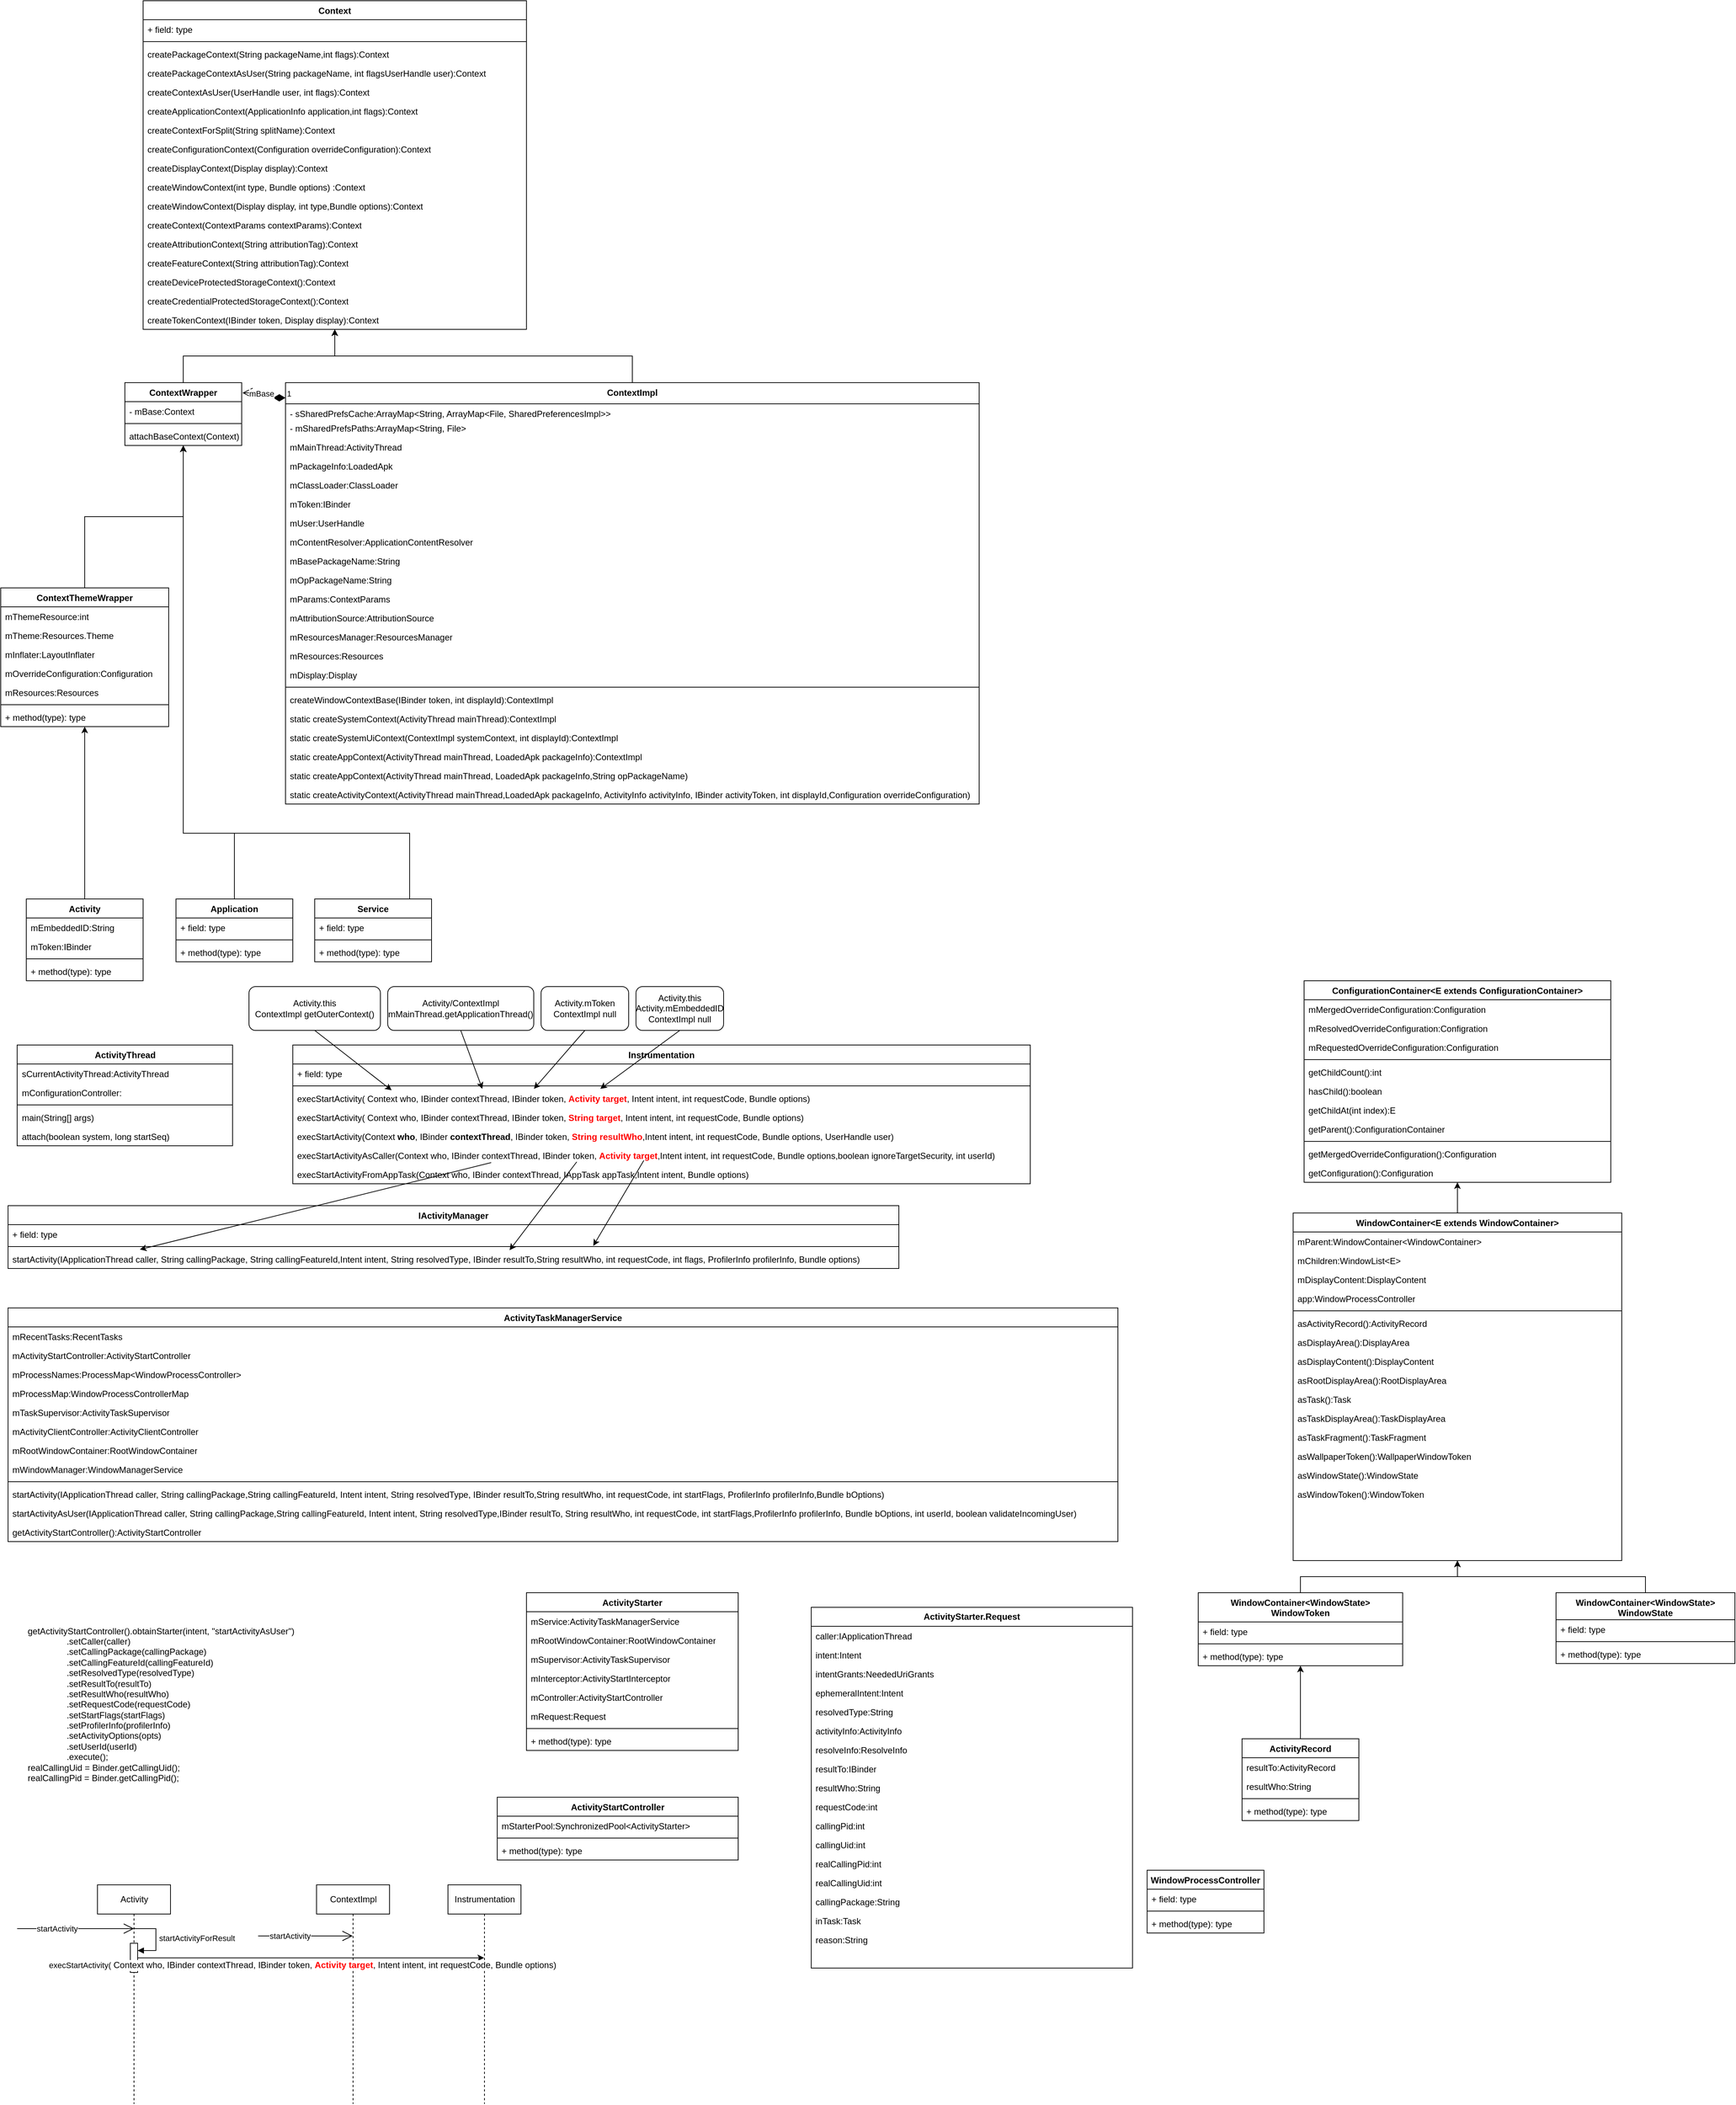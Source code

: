 <mxfile version="21.6.5" type="github">
  <diagram name="Page-1" id="OMmTHe43EUoeT7iVofyU">
    <mxGraphModel dx="1306" dy="1867" grid="1" gridSize="10" guides="1" tooltips="1" connect="1" arrows="1" fold="1" page="1" pageScale="1" pageWidth="850" pageHeight="1100" math="0" shadow="0">
      <root>
        <mxCell id="0" />
        <mxCell id="1" parent="0" />
        <mxCell id="ebWgYVlHbPhllgyKeteg-1" value="Context" style="swimlane;fontStyle=1;align=center;verticalAlign=top;childLayout=stackLayout;horizontal=1;startSize=26;horizontalStack=0;resizeParent=1;resizeParentMax=0;resizeLast=0;collapsible=1;marginBottom=0;whiteSpace=wrap;html=1;" parent="1" vertex="1">
          <mxGeometry x="235" y="-390" width="525" height="450" as="geometry" />
        </mxCell>
        <mxCell id="ebWgYVlHbPhllgyKeteg-2" value="+ field: type" style="text;strokeColor=none;fillColor=none;align=left;verticalAlign=top;spacingLeft=4;spacingRight=4;overflow=hidden;rotatable=0;points=[[0,0.5],[1,0.5]];portConstraint=eastwest;whiteSpace=wrap;html=1;" parent="ebWgYVlHbPhllgyKeteg-1" vertex="1">
          <mxGeometry y="26" width="525" height="26" as="geometry" />
        </mxCell>
        <mxCell id="ebWgYVlHbPhllgyKeteg-3" value="" style="line;strokeWidth=1;fillColor=none;align=left;verticalAlign=middle;spacingTop=-1;spacingLeft=3;spacingRight=3;rotatable=0;labelPosition=right;points=[];portConstraint=eastwest;strokeColor=inherit;" parent="ebWgYVlHbPhllgyKeteg-1" vertex="1">
          <mxGeometry y="52" width="525" height="8" as="geometry" />
        </mxCell>
        <mxCell id="ebWgYVlHbPhllgyKeteg-4" value="&lt;div&gt;createPackageContext(String packageName,&lt;span style=&quot;background-color: initial;&quot;&gt;int flags):Context&lt;/span&gt;&lt;/div&gt;" style="text;strokeColor=none;fillColor=none;align=left;verticalAlign=top;spacingLeft=4;spacingRight=4;overflow=hidden;rotatable=0;points=[[0,0.5],[1,0.5]];portConstraint=eastwest;whiteSpace=wrap;html=1;" parent="ebWgYVlHbPhllgyKeteg-1" vertex="1">
          <mxGeometry y="60" width="525" height="26" as="geometry" />
        </mxCell>
        <mxCell id="ebWgYVlHbPhllgyKeteg-61" value="&lt;div&gt;createPackageContextAsUser(&lt;span style=&quot;background-color: initial;&quot;&gt;String packageName, int flagsUserHandle user):Context&lt;/span&gt;&lt;/div&gt;" style="text;strokeColor=none;fillColor=none;align=left;verticalAlign=top;spacingLeft=4;spacingRight=4;overflow=hidden;rotatable=0;points=[[0,0.5],[1,0.5]];portConstraint=eastwest;whiteSpace=wrap;html=1;" parent="ebWgYVlHbPhllgyKeteg-1" vertex="1">
          <mxGeometry y="86" width="525" height="26" as="geometry" />
        </mxCell>
        <mxCell id="ebWgYVlHbPhllgyKeteg-62" value="createContextAsUser(UserHandle user, int flags):Context" style="text;strokeColor=none;fillColor=none;align=left;verticalAlign=top;spacingLeft=4;spacingRight=4;overflow=hidden;rotatable=0;points=[[0,0.5],[1,0.5]];portConstraint=eastwest;whiteSpace=wrap;html=1;" parent="ebWgYVlHbPhllgyKeteg-1" vertex="1">
          <mxGeometry y="112" width="525" height="26" as="geometry" />
        </mxCell>
        <mxCell id="ebWgYVlHbPhllgyKeteg-63" value="&lt;div&gt;createApplicationContext(ApplicationInfo application,&lt;span style=&quot;background-color: initial;&quot;&gt;int flags):Context&lt;/span&gt;&lt;/div&gt;" style="text;strokeColor=none;fillColor=none;align=left;verticalAlign=top;spacingLeft=4;spacingRight=4;overflow=hidden;rotatable=0;points=[[0,0.5],[1,0.5]];portConstraint=eastwest;whiteSpace=wrap;html=1;" parent="ebWgYVlHbPhllgyKeteg-1" vertex="1">
          <mxGeometry y="138" width="525" height="26" as="geometry" />
        </mxCell>
        <mxCell id="ebWgYVlHbPhllgyKeteg-64" value="createContextForSplit(String splitName):Context" style="text;strokeColor=none;fillColor=none;align=left;verticalAlign=top;spacingLeft=4;spacingRight=4;overflow=hidden;rotatable=0;points=[[0,0.5],[1,0.5]];portConstraint=eastwest;whiteSpace=wrap;html=1;" parent="ebWgYVlHbPhllgyKeteg-1" vertex="1">
          <mxGeometry y="164" width="525" height="26" as="geometry" />
        </mxCell>
        <mxCell id="ebWgYVlHbPhllgyKeteg-65" value="&lt;div&gt;createConfigurationContext(&lt;span style=&quot;background-color: initial;&quot;&gt;Configuration overrideConfiguration):Context&lt;/span&gt;&lt;/div&gt;" style="text;strokeColor=none;fillColor=none;align=left;verticalAlign=top;spacingLeft=4;spacingRight=4;overflow=hidden;rotatable=0;points=[[0,0.5],[1,0.5]];portConstraint=eastwest;whiteSpace=wrap;html=1;" parent="ebWgYVlHbPhllgyKeteg-1" vertex="1">
          <mxGeometry y="190" width="525" height="26" as="geometry" />
        </mxCell>
        <mxCell id="ebWgYVlHbPhllgyKeteg-66" value="createDisplayContext(Display display):Context" style="text;strokeColor=none;fillColor=none;align=left;verticalAlign=top;spacingLeft=4;spacingRight=4;overflow=hidden;rotatable=0;points=[[0,0.5],[1,0.5]];portConstraint=eastwest;whiteSpace=wrap;html=1;" parent="ebWgYVlHbPhllgyKeteg-1" vertex="1">
          <mxGeometry y="216" width="525" height="26" as="geometry" />
        </mxCell>
        <mxCell id="ebWgYVlHbPhllgyKeteg-67" value="createWindowContext(int type, Bundle options) :Context" style="text;strokeColor=none;fillColor=none;align=left;verticalAlign=top;spacingLeft=4;spacingRight=4;overflow=hidden;rotatable=0;points=[[0,0.5],[1,0.5]];portConstraint=eastwest;whiteSpace=wrap;html=1;" parent="ebWgYVlHbPhllgyKeteg-1" vertex="1">
          <mxGeometry y="242" width="525" height="26" as="geometry" />
        </mxCell>
        <mxCell id="ebWgYVlHbPhllgyKeteg-68" value="&lt;div&gt;createWindowContext(Display display, int type,&lt;span style=&quot;background-color: initial;&quot;&gt;Bundle options):Context&lt;/span&gt;&lt;/div&gt;" style="text;strokeColor=none;fillColor=none;align=left;verticalAlign=top;spacingLeft=4;spacingRight=4;overflow=hidden;rotatable=0;points=[[0,0.5],[1,0.5]];portConstraint=eastwest;whiteSpace=wrap;html=1;" parent="ebWgYVlHbPhllgyKeteg-1" vertex="1">
          <mxGeometry y="268" width="525" height="26" as="geometry" />
        </mxCell>
        <mxCell id="ebWgYVlHbPhllgyKeteg-69" value="createContext(ContextParams contextParams):Context" style="text;strokeColor=none;fillColor=none;align=left;verticalAlign=top;spacingLeft=4;spacingRight=4;overflow=hidden;rotatable=0;points=[[0,0.5],[1,0.5]];portConstraint=eastwest;whiteSpace=wrap;html=1;" parent="ebWgYVlHbPhllgyKeteg-1" vertex="1">
          <mxGeometry y="294" width="525" height="26" as="geometry" />
        </mxCell>
        <mxCell id="ebWgYVlHbPhllgyKeteg-70" value="createAttributionContext(String attributionTag):Context" style="text;strokeColor=none;fillColor=none;align=left;verticalAlign=top;spacingLeft=4;spacingRight=4;overflow=hidden;rotatable=0;points=[[0,0.5],[1,0.5]];portConstraint=eastwest;whiteSpace=wrap;html=1;" parent="ebWgYVlHbPhllgyKeteg-1" vertex="1">
          <mxGeometry y="320" width="525" height="26" as="geometry" />
        </mxCell>
        <mxCell id="ebWgYVlHbPhllgyKeteg-71" value="createFeatureContext(String attributionTag):Context" style="text;strokeColor=none;fillColor=none;align=left;verticalAlign=top;spacingLeft=4;spacingRight=4;overflow=hidden;rotatable=0;points=[[0,0.5],[1,0.5]];portConstraint=eastwest;whiteSpace=wrap;html=1;" parent="ebWgYVlHbPhllgyKeteg-1" vertex="1">
          <mxGeometry y="346" width="525" height="26" as="geometry" />
        </mxCell>
        <mxCell id="ebWgYVlHbPhllgyKeteg-72" value="createDeviceProtectedStorageContext():Context" style="text;strokeColor=none;fillColor=none;align=left;verticalAlign=top;spacingLeft=4;spacingRight=4;overflow=hidden;rotatable=0;points=[[0,0.5],[1,0.5]];portConstraint=eastwest;whiteSpace=wrap;html=1;" parent="ebWgYVlHbPhllgyKeteg-1" vertex="1">
          <mxGeometry y="372" width="525" height="26" as="geometry" />
        </mxCell>
        <mxCell id="ebWgYVlHbPhllgyKeteg-73" value="createCredentialProtectedStorageContext():Context" style="text;strokeColor=none;fillColor=none;align=left;verticalAlign=top;spacingLeft=4;spacingRight=4;overflow=hidden;rotatable=0;points=[[0,0.5],[1,0.5]];portConstraint=eastwest;whiteSpace=wrap;html=1;" parent="ebWgYVlHbPhllgyKeteg-1" vertex="1">
          <mxGeometry y="398" width="525" height="26" as="geometry" />
        </mxCell>
        <mxCell id="ebWgYVlHbPhllgyKeteg-74" value="createTokenContext(IBinder token, Display display):Context" style="text;strokeColor=none;fillColor=none;align=left;verticalAlign=top;spacingLeft=4;spacingRight=4;overflow=hidden;rotatable=0;points=[[0,0.5],[1,0.5]];portConstraint=eastwest;whiteSpace=wrap;html=1;" parent="ebWgYVlHbPhllgyKeteg-1" vertex="1">
          <mxGeometry y="424" width="525" height="26" as="geometry" />
        </mxCell>
        <mxCell id="ebWgYVlHbPhllgyKeteg-59" style="edgeStyle=orthogonalEdgeStyle;rounded=0;orthogonalLoop=1;jettySize=auto;html=1;exitX=0.5;exitY=0;exitDx=0;exitDy=0;" parent="1" source="ebWgYVlHbPhllgyKeteg-5" target="ebWgYVlHbPhllgyKeteg-1" edge="1">
          <mxGeometry relative="1" as="geometry" />
        </mxCell>
        <mxCell id="ebWgYVlHbPhllgyKeteg-5" value="ContextWrapper" style="swimlane;fontStyle=1;align=center;verticalAlign=top;childLayout=stackLayout;horizontal=1;startSize=26;horizontalStack=0;resizeParent=1;resizeParentMax=0;resizeLast=0;collapsible=1;marginBottom=0;whiteSpace=wrap;html=1;" parent="1" vertex="1">
          <mxGeometry x="210" y="133" width="160" height="86" as="geometry" />
        </mxCell>
        <mxCell id="ebWgYVlHbPhllgyKeteg-6" value="-&amp;nbsp;mBase:Context" style="text;strokeColor=none;fillColor=none;align=left;verticalAlign=top;spacingLeft=4;spacingRight=4;overflow=hidden;rotatable=0;points=[[0,0.5],[1,0.5]];portConstraint=eastwest;whiteSpace=wrap;html=1;" parent="ebWgYVlHbPhllgyKeteg-5" vertex="1">
          <mxGeometry y="26" width="160" height="26" as="geometry" />
        </mxCell>
        <mxCell id="ebWgYVlHbPhllgyKeteg-7" value="" style="line;strokeWidth=1;fillColor=none;align=left;verticalAlign=middle;spacingTop=-1;spacingLeft=3;spacingRight=3;rotatable=0;labelPosition=right;points=[];portConstraint=eastwest;strokeColor=inherit;" parent="ebWgYVlHbPhllgyKeteg-5" vertex="1">
          <mxGeometry y="52" width="160" height="8" as="geometry" />
        </mxCell>
        <mxCell id="ebWgYVlHbPhllgyKeteg-8" value="attachBaseContext(Context)" style="text;strokeColor=none;fillColor=none;align=left;verticalAlign=top;spacingLeft=4;spacingRight=4;overflow=hidden;rotatable=0;points=[[0,0.5],[1,0.5]];portConstraint=eastwest;whiteSpace=wrap;html=1;" parent="ebWgYVlHbPhllgyKeteg-5" vertex="1">
          <mxGeometry y="60" width="160" height="26" as="geometry" />
        </mxCell>
        <mxCell id="ebWgYVlHbPhllgyKeteg-50" style="edgeStyle=orthogonalEdgeStyle;rounded=0;orthogonalLoop=1;jettySize=auto;html=1;exitX=0.5;exitY=0;exitDx=0;exitDy=0;" parent="1" source="ebWgYVlHbPhllgyKeteg-9" target="ebWgYVlHbPhllgyKeteg-5" edge="1">
          <mxGeometry relative="1" as="geometry" />
        </mxCell>
        <mxCell id="ebWgYVlHbPhllgyKeteg-9" value="ContextThemeWrapper" style="swimlane;fontStyle=1;align=center;verticalAlign=top;childLayout=stackLayout;horizontal=1;startSize=26;horizontalStack=0;resizeParent=1;resizeParentMax=0;resizeLast=0;collapsible=1;marginBottom=0;whiteSpace=wrap;html=1;" parent="1" vertex="1">
          <mxGeometry x="40" y="414" width="230" height="190" as="geometry" />
        </mxCell>
        <mxCell id="ebWgYVlHbPhllgyKeteg-10" value="mThemeResource:int" style="text;strokeColor=none;fillColor=none;align=left;verticalAlign=top;spacingLeft=4;spacingRight=4;overflow=hidden;rotatable=0;points=[[0,0.5],[1,0.5]];portConstraint=eastwest;whiteSpace=wrap;html=1;" parent="ebWgYVlHbPhllgyKeteg-9" vertex="1">
          <mxGeometry y="26" width="230" height="26" as="geometry" />
        </mxCell>
        <mxCell id="ebWgYVlHbPhllgyKeteg-45" value="mTheme:Resources.Theme" style="text;strokeColor=none;fillColor=none;align=left;verticalAlign=top;spacingLeft=4;spacingRight=4;overflow=hidden;rotatable=0;points=[[0,0.5],[1,0.5]];portConstraint=eastwest;whiteSpace=wrap;html=1;" parent="ebWgYVlHbPhllgyKeteg-9" vertex="1">
          <mxGeometry y="52" width="230" height="26" as="geometry" />
        </mxCell>
        <mxCell id="ebWgYVlHbPhllgyKeteg-44" value="mInflater:LayoutInflater" style="text;strokeColor=none;fillColor=none;align=left;verticalAlign=top;spacingLeft=4;spacingRight=4;overflow=hidden;rotatable=0;points=[[0,0.5],[1,0.5]];portConstraint=eastwest;whiteSpace=wrap;html=1;" parent="ebWgYVlHbPhllgyKeteg-9" vertex="1">
          <mxGeometry y="78" width="230" height="26" as="geometry" />
        </mxCell>
        <mxCell id="ebWgYVlHbPhllgyKeteg-47" value="mOverrideConfiguration:Configuration" style="text;strokeColor=none;fillColor=none;align=left;verticalAlign=top;spacingLeft=4;spacingRight=4;overflow=hidden;rotatable=0;points=[[0,0.5],[1,0.5]];portConstraint=eastwest;whiteSpace=wrap;html=1;" parent="ebWgYVlHbPhllgyKeteg-9" vertex="1">
          <mxGeometry y="104" width="230" height="26" as="geometry" />
        </mxCell>
        <mxCell id="ebWgYVlHbPhllgyKeteg-46" value="mResources:Resources" style="text;strokeColor=none;fillColor=none;align=left;verticalAlign=top;spacingLeft=4;spacingRight=4;overflow=hidden;rotatable=0;points=[[0,0.5],[1,0.5]];portConstraint=eastwest;whiteSpace=wrap;html=1;" parent="ebWgYVlHbPhllgyKeteg-9" vertex="1">
          <mxGeometry y="130" width="230" height="26" as="geometry" />
        </mxCell>
        <mxCell id="ebWgYVlHbPhllgyKeteg-11" value="" style="line;strokeWidth=1;fillColor=none;align=left;verticalAlign=middle;spacingTop=-1;spacingLeft=3;spacingRight=3;rotatable=0;labelPosition=right;points=[];portConstraint=eastwest;strokeColor=inherit;" parent="ebWgYVlHbPhllgyKeteg-9" vertex="1">
          <mxGeometry y="156" width="230" height="8" as="geometry" />
        </mxCell>
        <mxCell id="ebWgYVlHbPhllgyKeteg-12" value="+ method(type): type" style="text;strokeColor=none;fillColor=none;align=left;verticalAlign=top;spacingLeft=4;spacingRight=4;overflow=hidden;rotatable=0;points=[[0,0.5],[1,0.5]];portConstraint=eastwest;whiteSpace=wrap;html=1;" parent="ebWgYVlHbPhllgyKeteg-9" vertex="1">
          <mxGeometry y="164" width="230" height="26" as="geometry" />
        </mxCell>
        <mxCell id="ebWgYVlHbPhllgyKeteg-60" style="edgeStyle=orthogonalEdgeStyle;rounded=0;orthogonalLoop=1;jettySize=auto;html=1;exitX=0.5;exitY=0;exitDx=0;exitDy=0;" parent="1" source="ebWgYVlHbPhllgyKeteg-13" target="ebWgYVlHbPhllgyKeteg-1" edge="1">
          <mxGeometry relative="1" as="geometry" />
        </mxCell>
        <mxCell id="ebWgYVlHbPhllgyKeteg-13" value="ContextImpl" style="swimlane;fontStyle=1;align=center;verticalAlign=top;childLayout=stackLayout;horizontal=1;startSize=29;horizontalStack=0;resizeParent=1;resizeParentMax=0;resizeLast=0;collapsible=1;marginBottom=0;whiteSpace=wrap;html=1;" parent="1" vertex="1">
          <mxGeometry x="430" y="133" width="950" height="577" as="geometry" />
        </mxCell>
        <mxCell id="ebWgYVlHbPhllgyKeteg-14" value="- sSharedPrefsCache:ArrayMap&amp;lt;String, ArrayMap&amp;lt;File, SharedPreferencesImpl&amp;gt;&amp;gt;" style="text;strokeColor=none;fillColor=none;align=left;verticalAlign=top;spacingLeft=4;spacingRight=4;overflow=hidden;rotatable=0;points=[[0,0.5],[1,0.5]];portConstraint=eastwest;whiteSpace=wrap;html=1;" parent="ebWgYVlHbPhllgyKeteg-13" vertex="1">
          <mxGeometry y="29" width="950" height="20" as="geometry" />
        </mxCell>
        <mxCell id="ebWgYVlHbPhllgyKeteg-30" value="-&amp;nbsp;mSharedPrefsPaths:ArrayMap&amp;lt;String, File&amp;gt;" style="text;strokeColor=none;fillColor=none;align=left;verticalAlign=top;spacingLeft=4;spacingRight=4;overflow=hidden;rotatable=0;points=[[0,0.5],[1,0.5]];portConstraint=eastwest;whiteSpace=wrap;html=1;" parent="ebWgYVlHbPhllgyKeteg-13" vertex="1">
          <mxGeometry y="49" width="950" height="26" as="geometry" />
        </mxCell>
        <mxCell id="ebWgYVlHbPhllgyKeteg-54" value="mMainThread:ActivityThread" style="text;strokeColor=none;fillColor=none;align=left;verticalAlign=top;spacingLeft=4;spacingRight=4;overflow=hidden;rotatable=0;points=[[0,0.5],[1,0.5]];portConstraint=eastwest;whiteSpace=wrap;html=1;" parent="ebWgYVlHbPhllgyKeteg-13" vertex="1">
          <mxGeometry y="75" width="950" height="26" as="geometry" />
        </mxCell>
        <mxCell id="ebWgYVlHbPhllgyKeteg-31" value="mPackageInfo:LoadedApk" style="text;strokeColor=none;fillColor=none;align=left;verticalAlign=top;spacingLeft=4;spacingRight=4;overflow=hidden;rotatable=0;points=[[0,0.5],[1,0.5]];portConstraint=eastwest;whiteSpace=wrap;html=1;" parent="ebWgYVlHbPhllgyKeteg-13" vertex="1">
          <mxGeometry y="101" width="950" height="26" as="geometry" />
        </mxCell>
        <mxCell id="ebWgYVlHbPhllgyKeteg-33" value="mClassLoader:ClassLoader" style="text;strokeColor=none;fillColor=none;align=left;verticalAlign=top;spacingLeft=4;spacingRight=4;overflow=hidden;rotatable=0;points=[[0,0.5],[1,0.5]];portConstraint=eastwest;whiteSpace=wrap;html=1;" parent="ebWgYVlHbPhllgyKeteg-13" vertex="1">
          <mxGeometry y="127" width="950" height="26" as="geometry" />
        </mxCell>
        <mxCell id="ebWgYVlHbPhllgyKeteg-35" value="mToken:IBinder" style="text;strokeColor=none;fillColor=none;align=left;verticalAlign=top;spacingLeft=4;spacingRight=4;overflow=hidden;rotatable=0;points=[[0,0.5],[1,0.5]];portConstraint=eastwest;whiteSpace=wrap;html=1;" parent="ebWgYVlHbPhllgyKeteg-13" vertex="1">
          <mxGeometry y="153" width="950" height="26" as="geometry" />
        </mxCell>
        <mxCell id="ebWgYVlHbPhllgyKeteg-34" value="mUser:UserHandle" style="text;strokeColor=none;fillColor=none;align=left;verticalAlign=top;spacingLeft=4;spacingRight=4;overflow=hidden;rotatable=0;points=[[0,0.5],[1,0.5]];portConstraint=eastwest;whiteSpace=wrap;html=1;" parent="ebWgYVlHbPhllgyKeteg-13" vertex="1">
          <mxGeometry y="179" width="950" height="26" as="geometry" />
        </mxCell>
        <mxCell id="ebWgYVlHbPhllgyKeteg-36" value="mContentResolver:ApplicationContentResolver" style="text;strokeColor=none;fillColor=none;align=left;verticalAlign=top;spacingLeft=4;spacingRight=4;overflow=hidden;rotatable=0;points=[[0,0.5],[1,0.5]];portConstraint=eastwest;whiteSpace=wrap;html=1;" parent="ebWgYVlHbPhllgyKeteg-13" vertex="1">
          <mxGeometry y="205" width="950" height="26" as="geometry" />
        </mxCell>
        <mxCell id="ebWgYVlHbPhllgyKeteg-38" value="mBasePackageName:String" style="text;strokeColor=none;fillColor=none;align=left;verticalAlign=top;spacingLeft=4;spacingRight=4;overflow=hidden;rotatable=0;points=[[0,0.5],[1,0.5]];portConstraint=eastwest;whiteSpace=wrap;html=1;" parent="ebWgYVlHbPhllgyKeteg-13" vertex="1">
          <mxGeometry y="231" width="950" height="26" as="geometry" />
        </mxCell>
        <mxCell id="ebWgYVlHbPhllgyKeteg-37" value="mOpPackageName:String" style="text;strokeColor=none;fillColor=none;align=left;verticalAlign=top;spacingLeft=4;spacingRight=4;overflow=hidden;rotatable=0;points=[[0,0.5],[1,0.5]];portConstraint=eastwest;whiteSpace=wrap;html=1;" parent="ebWgYVlHbPhllgyKeteg-13" vertex="1">
          <mxGeometry y="257" width="950" height="26" as="geometry" />
        </mxCell>
        <mxCell id="ebWgYVlHbPhllgyKeteg-39" value="mParams:ContextParams" style="text;strokeColor=none;fillColor=none;align=left;verticalAlign=top;spacingLeft=4;spacingRight=4;overflow=hidden;rotatable=0;points=[[0,0.5],[1,0.5]];portConstraint=eastwest;whiteSpace=wrap;html=1;" parent="ebWgYVlHbPhllgyKeteg-13" vertex="1">
          <mxGeometry y="283" width="950" height="26" as="geometry" />
        </mxCell>
        <mxCell id="ebWgYVlHbPhllgyKeteg-41" value="mAttributionSource:AttributionSource" style="text;strokeColor=none;fillColor=none;align=left;verticalAlign=top;spacingLeft=4;spacingRight=4;overflow=hidden;rotatable=0;points=[[0,0.5],[1,0.5]];portConstraint=eastwest;whiteSpace=wrap;html=1;" parent="ebWgYVlHbPhllgyKeteg-13" vertex="1">
          <mxGeometry y="309" width="950" height="26" as="geometry" />
        </mxCell>
        <mxCell id="ebWgYVlHbPhllgyKeteg-40" value="mResourcesManager:ResourcesManager" style="text;strokeColor=none;fillColor=none;align=left;verticalAlign=top;spacingLeft=4;spacingRight=4;overflow=hidden;rotatable=0;points=[[0,0.5],[1,0.5]];portConstraint=eastwest;whiteSpace=wrap;html=1;" parent="ebWgYVlHbPhllgyKeteg-13" vertex="1">
          <mxGeometry y="335" width="950" height="26" as="geometry" />
        </mxCell>
        <mxCell id="ebWgYVlHbPhllgyKeteg-43" value="mResources:Resources" style="text;strokeColor=none;fillColor=none;align=left;verticalAlign=top;spacingLeft=4;spacingRight=4;overflow=hidden;rotatable=0;points=[[0,0.5],[1,0.5]];portConstraint=eastwest;whiteSpace=wrap;html=1;" parent="ebWgYVlHbPhllgyKeteg-13" vertex="1">
          <mxGeometry y="361" width="950" height="26" as="geometry" />
        </mxCell>
        <mxCell id="ebWgYVlHbPhllgyKeteg-42" value="mDisplay:Display" style="text;strokeColor=none;fillColor=none;align=left;verticalAlign=top;spacingLeft=4;spacingRight=4;overflow=hidden;rotatable=0;points=[[0,0.5],[1,0.5]];portConstraint=eastwest;whiteSpace=wrap;html=1;" parent="ebWgYVlHbPhllgyKeteg-13" vertex="1">
          <mxGeometry y="387" width="950" height="26" as="geometry" />
        </mxCell>
        <mxCell id="ebWgYVlHbPhllgyKeteg-15" value="" style="line;strokeWidth=1;fillColor=none;align=left;verticalAlign=middle;spacingTop=-1;spacingLeft=3;spacingRight=3;rotatable=0;labelPosition=right;points=[];portConstraint=eastwest;strokeColor=inherit;" parent="ebWgYVlHbPhllgyKeteg-13" vertex="1">
          <mxGeometry y="413" width="950" height="8" as="geometry" />
        </mxCell>
        <mxCell id="ebWgYVlHbPhllgyKeteg-16" value="createWindowContextBase(IBinder token, int displayId):ContextImpl" style="text;strokeColor=none;fillColor=none;align=left;verticalAlign=top;spacingLeft=4;spacingRight=4;overflow=hidden;rotatable=0;points=[[0,0.5],[1,0.5]];portConstraint=eastwest;whiteSpace=wrap;html=1;" parent="ebWgYVlHbPhllgyKeteg-13" vertex="1">
          <mxGeometry y="421" width="950" height="26" as="geometry" />
        </mxCell>
        <mxCell id="ebWgYVlHbPhllgyKeteg-77" value="static createSystemContext(ActivityThread mainThread):ContextImpl" style="text;strokeColor=none;fillColor=none;align=left;verticalAlign=top;spacingLeft=4;spacingRight=4;overflow=hidden;rotatable=0;points=[[0,0.5],[1,0.5]];portConstraint=eastwest;whiteSpace=wrap;html=1;" parent="ebWgYVlHbPhllgyKeteg-13" vertex="1">
          <mxGeometry y="447" width="950" height="26" as="geometry" />
        </mxCell>
        <mxCell id="ebWgYVlHbPhllgyKeteg-76" value="static createSystemUiContext(ContextImpl systemContext, int displayId):ContextImpl" style="text;strokeColor=none;fillColor=none;align=left;verticalAlign=top;spacingLeft=4;spacingRight=4;overflow=hidden;rotatable=0;points=[[0,0.5],[1,0.5]];portConstraint=eastwest;whiteSpace=wrap;html=1;" parent="ebWgYVlHbPhllgyKeteg-13" vertex="1">
          <mxGeometry y="473" width="950" height="26" as="geometry" />
        </mxCell>
        <mxCell id="ebWgYVlHbPhllgyKeteg-75" value="static createAppContext(ActivityThread mainThread, LoadedApk packageInfo):ContextImpl" style="text;strokeColor=none;fillColor=none;align=left;verticalAlign=top;spacingLeft=4;spacingRight=4;overflow=hidden;rotatable=0;points=[[0,0.5],[1,0.5]];portConstraint=eastwest;whiteSpace=wrap;html=1;" parent="ebWgYVlHbPhllgyKeteg-13" vertex="1">
          <mxGeometry y="499" width="950" height="26" as="geometry" />
        </mxCell>
        <mxCell id="ebWgYVlHbPhllgyKeteg-79" value="&lt;div&gt;static createAppContext(ActivityThread mainThread, LoadedApk packageInfo,&lt;span style=&quot;background-color: initial;&quot;&gt;String opPackageName)&lt;/span&gt;&lt;/div&gt;" style="text;strokeColor=none;fillColor=none;align=left;verticalAlign=top;spacingLeft=4;spacingRight=4;overflow=hidden;rotatable=0;points=[[0,0.5],[1,0.5]];portConstraint=eastwest;whiteSpace=wrap;html=1;" parent="ebWgYVlHbPhllgyKeteg-13" vertex="1">
          <mxGeometry y="525" width="950" height="26" as="geometry" />
        </mxCell>
        <mxCell id="ebWgYVlHbPhllgyKeteg-80" value="&lt;div&gt;static createActivityContext(ActivityThread mainThread,&lt;span style=&quot;background-color: initial;&quot;&gt;LoadedApk packageInfo, ActivityInfo activityInfo, IBinder activityToken, int displayId,&lt;/span&gt;&lt;span style=&quot;background-color: initial;&quot;&gt;Configuration overrideConfiguration)&lt;/span&gt;&lt;/div&gt;" style="text;strokeColor=none;fillColor=none;align=left;verticalAlign=top;spacingLeft=4;spacingRight=4;overflow=hidden;rotatable=0;points=[[0,0.5],[1,0.5]];portConstraint=eastwest;whiteSpace=wrap;html=1;" parent="ebWgYVlHbPhllgyKeteg-13" vertex="1">
          <mxGeometry y="551" width="950" height="26" as="geometry" />
        </mxCell>
        <mxCell id="ebWgYVlHbPhllgyKeteg-55" style="edgeStyle=orthogonalEdgeStyle;rounded=0;orthogonalLoop=1;jettySize=auto;html=1;exitX=0.5;exitY=0;exitDx=0;exitDy=0;" parent="1" source="ebWgYVlHbPhllgyKeteg-17" target="ebWgYVlHbPhllgyKeteg-9" edge="1">
          <mxGeometry relative="1" as="geometry" />
        </mxCell>
        <mxCell id="ebWgYVlHbPhllgyKeteg-17" value="Activity" style="swimlane;fontStyle=1;align=center;verticalAlign=top;childLayout=stackLayout;horizontal=1;startSize=26;horizontalStack=0;resizeParent=1;resizeParentMax=0;resizeLast=0;collapsible=1;marginBottom=0;whiteSpace=wrap;html=1;" parent="1" vertex="1">
          <mxGeometry x="75" y="840" width="160" height="112" as="geometry" />
        </mxCell>
        <mxCell id="ebWgYVlHbPhllgyKeteg-18" value="mEmbeddedID:String" style="text;strokeColor=none;fillColor=none;align=left;verticalAlign=top;spacingLeft=4;spacingRight=4;overflow=hidden;rotatable=0;points=[[0,0.5],[1,0.5]];portConstraint=eastwest;whiteSpace=wrap;html=1;" parent="ebWgYVlHbPhllgyKeteg-17" vertex="1">
          <mxGeometry y="26" width="160" height="26" as="geometry" />
        </mxCell>
        <mxCell id="ebWgYVlHbPhllgyKeteg-113" value="mToken:IBinder" style="text;strokeColor=none;fillColor=none;align=left;verticalAlign=top;spacingLeft=4;spacingRight=4;overflow=hidden;rotatable=0;points=[[0,0.5],[1,0.5]];portConstraint=eastwest;whiteSpace=wrap;html=1;" parent="ebWgYVlHbPhllgyKeteg-17" vertex="1">
          <mxGeometry y="52" width="160" height="26" as="geometry" />
        </mxCell>
        <mxCell id="ebWgYVlHbPhllgyKeteg-19" value="" style="line;strokeWidth=1;fillColor=none;align=left;verticalAlign=middle;spacingTop=-1;spacingLeft=3;spacingRight=3;rotatable=0;labelPosition=right;points=[];portConstraint=eastwest;strokeColor=inherit;" parent="ebWgYVlHbPhllgyKeteg-17" vertex="1">
          <mxGeometry y="78" width="160" height="8" as="geometry" />
        </mxCell>
        <mxCell id="ebWgYVlHbPhllgyKeteg-20" value="+ method(type): type" style="text;strokeColor=none;fillColor=none;align=left;verticalAlign=top;spacingLeft=4;spacingRight=4;overflow=hidden;rotatable=0;points=[[0,0.5],[1,0.5]];portConstraint=eastwest;whiteSpace=wrap;html=1;" parent="ebWgYVlHbPhllgyKeteg-17" vertex="1">
          <mxGeometry y="86" width="160" height="26" as="geometry" />
        </mxCell>
        <mxCell id="ebWgYVlHbPhllgyKeteg-49" style="edgeStyle=orthogonalEdgeStyle;rounded=0;orthogonalLoop=1;jettySize=auto;html=1;exitX=0.5;exitY=0;exitDx=0;exitDy=0;" parent="1" source="ebWgYVlHbPhllgyKeteg-21" target="ebWgYVlHbPhllgyKeteg-5" edge="1">
          <mxGeometry relative="1" as="geometry">
            <Array as="points">
              <mxPoint x="600" y="840" />
              <mxPoint x="600" y="750" />
              <mxPoint x="290" y="750" />
            </Array>
          </mxGeometry>
        </mxCell>
        <mxCell id="ebWgYVlHbPhllgyKeteg-21" value="Service" style="swimlane;fontStyle=1;align=center;verticalAlign=top;childLayout=stackLayout;horizontal=1;startSize=26;horizontalStack=0;resizeParent=1;resizeParentMax=0;resizeLast=0;collapsible=1;marginBottom=0;whiteSpace=wrap;html=1;" parent="1" vertex="1">
          <mxGeometry x="470" y="840" width="160" height="86" as="geometry" />
        </mxCell>
        <mxCell id="ebWgYVlHbPhllgyKeteg-22" value="+ field: type" style="text;strokeColor=none;fillColor=none;align=left;verticalAlign=top;spacingLeft=4;spacingRight=4;overflow=hidden;rotatable=0;points=[[0,0.5],[1,0.5]];portConstraint=eastwest;whiteSpace=wrap;html=1;" parent="ebWgYVlHbPhllgyKeteg-21" vertex="1">
          <mxGeometry y="26" width="160" height="26" as="geometry" />
        </mxCell>
        <mxCell id="ebWgYVlHbPhllgyKeteg-23" value="" style="line;strokeWidth=1;fillColor=none;align=left;verticalAlign=middle;spacingTop=-1;spacingLeft=3;spacingRight=3;rotatable=0;labelPosition=right;points=[];portConstraint=eastwest;strokeColor=inherit;" parent="ebWgYVlHbPhllgyKeteg-21" vertex="1">
          <mxGeometry y="52" width="160" height="8" as="geometry" />
        </mxCell>
        <mxCell id="ebWgYVlHbPhllgyKeteg-24" value="+ method(type): type" style="text;strokeColor=none;fillColor=none;align=left;verticalAlign=top;spacingLeft=4;spacingRight=4;overflow=hidden;rotatable=0;points=[[0,0.5],[1,0.5]];portConstraint=eastwest;whiteSpace=wrap;html=1;" parent="ebWgYVlHbPhllgyKeteg-21" vertex="1">
          <mxGeometry y="60" width="160" height="26" as="geometry" />
        </mxCell>
        <mxCell id="ebWgYVlHbPhllgyKeteg-48" style="edgeStyle=orthogonalEdgeStyle;rounded=0;orthogonalLoop=1;jettySize=auto;html=1;exitX=0.5;exitY=0;exitDx=0;exitDy=0;" parent="1" source="ebWgYVlHbPhllgyKeteg-25" target="ebWgYVlHbPhllgyKeteg-5" edge="1">
          <mxGeometry relative="1" as="geometry">
            <Array as="points">
              <mxPoint x="360" y="750" />
              <mxPoint x="290" y="750" />
            </Array>
          </mxGeometry>
        </mxCell>
        <mxCell id="ebWgYVlHbPhllgyKeteg-25" value="Application" style="swimlane;fontStyle=1;align=center;verticalAlign=top;childLayout=stackLayout;horizontal=1;startSize=26;horizontalStack=0;resizeParent=1;resizeParentMax=0;resizeLast=0;collapsible=1;marginBottom=0;whiteSpace=wrap;html=1;" parent="1" vertex="1">
          <mxGeometry x="280" y="840" width="160" height="86" as="geometry" />
        </mxCell>
        <mxCell id="ebWgYVlHbPhllgyKeteg-26" value="+ field: type" style="text;strokeColor=none;fillColor=none;align=left;verticalAlign=top;spacingLeft=4;spacingRight=4;overflow=hidden;rotatable=0;points=[[0,0.5],[1,0.5]];portConstraint=eastwest;whiteSpace=wrap;html=1;" parent="ebWgYVlHbPhllgyKeteg-25" vertex="1">
          <mxGeometry y="26" width="160" height="26" as="geometry" />
        </mxCell>
        <mxCell id="ebWgYVlHbPhllgyKeteg-27" value="" style="line;strokeWidth=1;fillColor=none;align=left;verticalAlign=middle;spacingTop=-1;spacingLeft=3;spacingRight=3;rotatable=0;labelPosition=right;points=[];portConstraint=eastwest;strokeColor=inherit;" parent="ebWgYVlHbPhllgyKeteg-25" vertex="1">
          <mxGeometry y="52" width="160" height="8" as="geometry" />
        </mxCell>
        <mxCell id="ebWgYVlHbPhllgyKeteg-28" value="+ method(type): type" style="text;strokeColor=none;fillColor=none;align=left;verticalAlign=top;spacingLeft=4;spacingRight=4;overflow=hidden;rotatable=0;points=[[0,0.5],[1,0.5]];portConstraint=eastwest;whiteSpace=wrap;html=1;" parent="ebWgYVlHbPhllgyKeteg-25" vertex="1">
          <mxGeometry y="60" width="160" height="26" as="geometry" />
        </mxCell>
        <mxCell id="ebWgYVlHbPhllgyKeteg-53" value="1" style="endArrow=open;html=1;endSize=12;startArrow=diamondThin;startSize=14;startFill=1;edgeStyle=orthogonalEdgeStyle;align=left;verticalAlign=bottom;rounded=0;exitX=0;exitY=0.036;exitDx=0;exitDy=0;exitPerimeter=0;entryX=1.006;entryY=0.163;entryDx=0;entryDy=0;entryPerimeter=0;" parent="1" source="ebWgYVlHbPhllgyKeteg-13" target="ebWgYVlHbPhllgyKeteg-5" edge="1">
          <mxGeometry x="-1" y="3" relative="1" as="geometry">
            <mxPoint x="340" y="380" as="sourcePoint" />
            <mxPoint x="380" y="147" as="targetPoint" />
          </mxGeometry>
        </mxCell>
        <mxCell id="ebWgYVlHbPhllgyKeteg-58" value="mBase" style="edgeLabel;html=1;align=center;verticalAlign=middle;resizable=0;points=[];" parent="ebWgYVlHbPhllgyKeteg-53" vertex="1" connectable="0">
          <mxGeometry x="0.245" y="1" relative="1" as="geometry">
            <mxPoint x="1" as="offset" />
          </mxGeometry>
        </mxCell>
        <mxCell id="ebWgYVlHbPhllgyKeteg-81" value="ActivityThread" style="swimlane;fontStyle=1;align=center;verticalAlign=top;childLayout=stackLayout;horizontal=1;startSize=26;horizontalStack=0;resizeParent=1;resizeParentMax=0;resizeLast=0;collapsible=1;marginBottom=0;whiteSpace=wrap;html=1;" parent="1" vertex="1">
          <mxGeometry x="62.5" y="1040" width="295" height="138" as="geometry" />
        </mxCell>
        <mxCell id="ebWgYVlHbPhllgyKeteg-82" value="sCurrentActivityThread:ActivityThread" style="text;strokeColor=none;fillColor=none;align=left;verticalAlign=top;spacingLeft=4;spacingRight=4;overflow=hidden;rotatable=0;points=[[0,0.5],[1,0.5]];portConstraint=eastwest;whiteSpace=wrap;html=1;" parent="ebWgYVlHbPhllgyKeteg-81" vertex="1">
          <mxGeometry y="26" width="295" height="26" as="geometry" />
        </mxCell>
        <mxCell id="ebWgYVlHbPhllgyKeteg-86" value="mConfigurationController:" style="text;strokeColor=none;fillColor=none;align=left;verticalAlign=top;spacingLeft=4;spacingRight=4;overflow=hidden;rotatable=0;points=[[0,0.5],[1,0.5]];portConstraint=eastwest;whiteSpace=wrap;html=1;" parent="ebWgYVlHbPhllgyKeteg-81" vertex="1">
          <mxGeometry y="52" width="295" height="26" as="geometry" />
        </mxCell>
        <mxCell id="ebWgYVlHbPhllgyKeteg-83" value="" style="line;strokeWidth=1;fillColor=none;align=left;verticalAlign=middle;spacingTop=-1;spacingLeft=3;spacingRight=3;rotatable=0;labelPosition=right;points=[];portConstraint=eastwest;strokeColor=inherit;" parent="ebWgYVlHbPhllgyKeteg-81" vertex="1">
          <mxGeometry y="78" width="295" height="8" as="geometry" />
        </mxCell>
        <mxCell id="ebWgYVlHbPhllgyKeteg-84" value="main(String[] args)" style="text;strokeColor=none;fillColor=none;align=left;verticalAlign=top;spacingLeft=4;spacingRight=4;overflow=hidden;rotatable=0;points=[[0,0.5],[1,0.5]];portConstraint=eastwest;whiteSpace=wrap;html=1;" parent="ebWgYVlHbPhllgyKeteg-81" vertex="1">
          <mxGeometry y="86" width="295" height="26" as="geometry" />
        </mxCell>
        <mxCell id="ebWgYVlHbPhllgyKeteg-85" value="attach(boolean system, long startSeq)" style="text;strokeColor=none;fillColor=none;align=left;verticalAlign=top;spacingLeft=4;spacingRight=4;overflow=hidden;rotatable=0;points=[[0,0.5],[1,0.5]];portConstraint=eastwest;whiteSpace=wrap;html=1;" parent="ebWgYVlHbPhllgyKeteg-81" vertex="1">
          <mxGeometry y="112" width="295" height="26" as="geometry" />
        </mxCell>
        <mxCell id="ebWgYVlHbPhllgyKeteg-89" value="Activity" style="shape=umlLifeline;perimeter=lifelinePerimeter;whiteSpace=wrap;html=1;container=1;dropTarget=0;collapsible=0;recursiveResize=0;outlineConnect=0;portConstraint=eastwest;newEdgeStyle={&quot;edgeStyle&quot;:&quot;elbowEdgeStyle&quot;,&quot;elbow&quot;:&quot;vertical&quot;,&quot;curved&quot;:0,&quot;rounded&quot;:0};" parent="1" vertex="1">
          <mxGeometry x="172.5" y="2190" width="100" height="300" as="geometry" />
        </mxCell>
        <mxCell id="ebWgYVlHbPhllgyKeteg-91" value="" style="html=1;points=[];perimeter=orthogonalPerimeter;outlineConnect=0;targetShapes=umlLifeline;portConstraint=eastwest;newEdgeStyle={&quot;edgeStyle&quot;:&quot;elbowEdgeStyle&quot;,&quot;elbow&quot;:&quot;vertical&quot;,&quot;curved&quot;:0,&quot;rounded&quot;:0};" parent="ebWgYVlHbPhllgyKeteg-89" vertex="1">
          <mxGeometry x="45" y="80" width="10" height="40" as="geometry" />
        </mxCell>
        <mxCell id="ebWgYVlHbPhllgyKeteg-92" value="startActivityForResult" style="html=1;align=left;spacingLeft=2;endArrow=block;rounded=0;edgeStyle=orthogonalEdgeStyle;curved=0;rounded=0;" parent="ebWgYVlHbPhllgyKeteg-89" target="ebWgYVlHbPhllgyKeteg-91" edge="1">
          <mxGeometry relative="1" as="geometry">
            <mxPoint x="50" y="60" as="sourcePoint" />
            <Array as="points">
              <mxPoint x="80" y="90" />
            </Array>
          </mxGeometry>
        </mxCell>
        <mxCell id="ebWgYVlHbPhllgyKeteg-90" value="ContextImpl" style="shape=umlLifeline;perimeter=lifelinePerimeter;whiteSpace=wrap;html=1;container=1;dropTarget=0;collapsible=0;recursiveResize=0;outlineConnect=0;portConstraint=eastwest;newEdgeStyle={&quot;edgeStyle&quot;:&quot;elbowEdgeStyle&quot;,&quot;elbow&quot;:&quot;vertical&quot;,&quot;curved&quot;:0,&quot;rounded&quot;:0};" parent="1" vertex="1">
          <mxGeometry x="472.5" y="2190" width="100" height="300" as="geometry" />
        </mxCell>
        <mxCell id="ebWgYVlHbPhllgyKeteg-93" value="" style="endArrow=open;endFill=1;endSize=12;html=1;rounded=0;" parent="1" edge="1">
          <mxGeometry width="160" relative="1" as="geometry">
            <mxPoint x="62.5" y="2250" as="sourcePoint" />
            <mxPoint x="222.5" y="2250" as="targetPoint" />
          </mxGeometry>
        </mxCell>
        <mxCell id="ebWgYVlHbPhllgyKeteg-94" value="startActivity" style="edgeLabel;html=1;align=center;verticalAlign=middle;resizable=0;points=[];" parent="ebWgYVlHbPhllgyKeteg-93" vertex="1" connectable="0">
          <mxGeometry x="-0.325" relative="1" as="geometry">
            <mxPoint as="offset" />
          </mxGeometry>
        </mxCell>
        <mxCell id="ebWgYVlHbPhllgyKeteg-95" value="Instrumentation" style="shape=umlLifeline;perimeter=lifelinePerimeter;whiteSpace=wrap;html=1;container=1;dropTarget=0;collapsible=0;recursiveResize=0;outlineConnect=0;portConstraint=eastwest;newEdgeStyle={&quot;edgeStyle&quot;:&quot;elbowEdgeStyle&quot;,&quot;elbow&quot;:&quot;vertical&quot;,&quot;curved&quot;:0,&quot;rounded&quot;:0};" parent="1" vertex="1">
          <mxGeometry x="652.5" y="2190" width="100" height="300" as="geometry" />
        </mxCell>
        <mxCell id="ebWgYVlHbPhllgyKeteg-96" style="edgeStyle=elbowEdgeStyle;rounded=0;orthogonalLoop=1;jettySize=auto;html=1;elbow=vertical;curved=0;" parent="1" source="ebWgYVlHbPhllgyKeteg-91" target="ebWgYVlHbPhllgyKeteg-95" edge="1">
          <mxGeometry relative="1" as="geometry" />
        </mxCell>
        <mxCell id="ebWgYVlHbPhllgyKeteg-97" value="execStartActivity(&lt;span style=&quot;border-color: var(--border-color); font-size: 12px; text-align: left; background-color: initial;&quot;&gt;&amp;nbsp;Context who, IBinder contextThread, IBinder token,&amp;nbsp;&lt;b style=&quot;border-color: var(--border-color);&quot;&gt;&lt;font style=&quot;border-color: var(--border-color);&quot; color=&quot;#ff0000&quot;&gt;Activity target&lt;/font&gt;&lt;/b&gt;,&lt;/span&gt;&lt;span style=&quot;border-color: var(--border-color); font-size: 12px; text-align: left; background-color: initial;&quot;&gt;&amp;nbsp;Intent intent, int requestCode, Bundle options)&lt;/span&gt;" style="edgeLabel;html=1;align=center;verticalAlign=middle;resizable=0;points=[];" parent="ebWgYVlHbPhllgyKeteg-96" vertex="1" connectable="0">
          <mxGeometry x="-0.186" y="1" relative="1" as="geometry">
            <mxPoint x="32" y="11" as="offset" />
          </mxGeometry>
        </mxCell>
        <mxCell id="ebWgYVlHbPhllgyKeteg-98" value="Instrumentation" style="swimlane;fontStyle=1;align=center;verticalAlign=top;childLayout=stackLayout;horizontal=1;startSize=26;horizontalStack=0;resizeParent=1;resizeParentMax=0;resizeLast=0;collapsible=1;marginBottom=0;whiteSpace=wrap;html=1;" parent="1" vertex="1">
          <mxGeometry x="440" y="1040" width="1010" height="190" as="geometry" />
        </mxCell>
        <mxCell id="ebWgYVlHbPhllgyKeteg-99" value="+ field: type" style="text;strokeColor=none;fillColor=none;align=left;verticalAlign=top;spacingLeft=4;spacingRight=4;overflow=hidden;rotatable=0;points=[[0,0.5],[1,0.5]];portConstraint=eastwest;whiteSpace=wrap;html=1;" parent="ebWgYVlHbPhllgyKeteg-98" vertex="1">
          <mxGeometry y="26" width="1010" height="26" as="geometry" />
        </mxCell>
        <mxCell id="ebWgYVlHbPhllgyKeteg-100" value="" style="line;strokeWidth=1;fillColor=none;align=left;verticalAlign=middle;spacingTop=-1;spacingLeft=3;spacingRight=3;rotatable=0;labelPosition=right;points=[];portConstraint=eastwest;strokeColor=inherit;" parent="ebWgYVlHbPhllgyKeteg-98" vertex="1">
          <mxGeometry y="52" width="1010" height="8" as="geometry" />
        </mxCell>
        <mxCell id="ebWgYVlHbPhllgyKeteg-101" value="&lt;div&gt;execStartActivity(&lt;span style=&quot;background-color: initial;&quot;&gt;&amp;nbsp;Context who, IBinder contextThread, IBinder token, &lt;b&gt;&lt;font color=&quot;#ff0000&quot;&gt;Activity target&lt;/font&gt;&lt;/b&gt;,&lt;/span&gt;&lt;span style=&quot;background-color: initial;&quot;&gt;&amp;nbsp;Intent intent, int requestCode, Bundle options)&lt;/span&gt;&lt;/div&gt;" style="text;strokeColor=none;fillColor=none;align=left;verticalAlign=top;spacingLeft=4;spacingRight=4;overflow=hidden;rotatable=0;points=[[0,0.5],[1,0.5]];portConstraint=eastwest;whiteSpace=wrap;html=1;" parent="ebWgYVlHbPhllgyKeteg-98" vertex="1">
          <mxGeometry y="60" width="1010" height="26" as="geometry" />
        </mxCell>
        <mxCell id="ebWgYVlHbPhllgyKeteg-102" value="&lt;div&gt;execStartActivity(&lt;span style=&quot;background-color: initial;&quot;&gt;&amp;nbsp;Context who, IBinder contextThread, IBinder token, &lt;b&gt;&lt;font color=&quot;#ff0000&quot;&gt;String target&lt;/font&gt;&lt;/b&gt;,&lt;/span&gt;&lt;span style=&quot;background-color: initial;&quot;&gt;&amp;nbsp;Intent intent, int requestCode, Bundle options)&lt;/span&gt;&lt;/div&gt;" style="text;strokeColor=none;fillColor=none;align=left;verticalAlign=top;spacingLeft=4;spacingRight=4;overflow=hidden;rotatable=0;points=[[0,0.5],[1,0.5]];portConstraint=eastwest;whiteSpace=wrap;html=1;" parent="ebWgYVlHbPhllgyKeteg-98" vertex="1">
          <mxGeometry y="86" width="1010" height="26" as="geometry" />
        </mxCell>
        <mxCell id="ebWgYVlHbPhllgyKeteg-103" value="&lt;div&gt;execStartActivity(&lt;span style=&quot;background-color: initial;&quot;&gt;Context &lt;b&gt;who&lt;/b&gt;, IBinder &lt;b&gt;contextThread&lt;/b&gt;, IBinder token, &lt;b&gt;&lt;font color=&quot;#ff0000&quot;&gt;String resultWho&lt;/font&gt;&lt;/b&gt;,&lt;/span&gt;&lt;span style=&quot;background-color: initial;&quot;&gt;Intent intent, int requestCode, Bundle options, UserHandle user)&lt;/span&gt;&lt;/div&gt;" style="text;strokeColor=none;fillColor=none;align=left;verticalAlign=top;spacingLeft=4;spacingRight=4;overflow=hidden;rotatable=0;points=[[0,0.5],[1,0.5]];portConstraint=eastwest;whiteSpace=wrap;html=1;" parent="ebWgYVlHbPhllgyKeteg-98" vertex="1">
          <mxGeometry y="112" width="1010" height="26" as="geometry" />
        </mxCell>
        <mxCell id="ebWgYVlHbPhllgyKeteg-104" value="&lt;div&gt;execStartActivityAsCaller(&lt;span style=&quot;background-color: initial;&quot;&gt;Context who, IBinder contextThread, IBinder token, &lt;b&gt;&lt;font color=&quot;#ff0000&quot;&gt;Activity target&lt;/font&gt;&lt;/b&gt;,&lt;/span&gt;&lt;span style=&quot;background-color: initial;&quot;&gt;Intent intent, int requestCode, Bundle options,&lt;/span&gt;&lt;span style=&quot;background-color: initial;&quot;&gt;boolean ignoreTargetSecurity, int userId)&lt;/span&gt;&lt;/div&gt;" style="text;strokeColor=none;fillColor=none;align=left;verticalAlign=top;spacingLeft=4;spacingRight=4;overflow=hidden;rotatable=0;points=[[0,0.5],[1,0.5]];portConstraint=eastwest;whiteSpace=wrap;html=1;" parent="ebWgYVlHbPhllgyKeteg-98" vertex="1">
          <mxGeometry y="138" width="1010" height="26" as="geometry" />
        </mxCell>
        <mxCell id="ebWgYVlHbPhllgyKeteg-105" value="&lt;div&gt;execStartActivityFromAppTask(&lt;span style=&quot;background-color: initial;&quot;&gt;Context who, IBinder contextThread, IAppTask appTask,&lt;/span&gt;&lt;span style=&quot;background-color: initial;&quot;&gt;Intent intent, Bundle options)&lt;/span&gt;&lt;/div&gt;" style="text;strokeColor=none;fillColor=none;align=left;verticalAlign=top;spacingLeft=4;spacingRight=4;overflow=hidden;rotatable=0;points=[[0,0.5],[1,0.5]];portConstraint=eastwest;whiteSpace=wrap;html=1;" parent="ebWgYVlHbPhllgyKeteg-98" vertex="1">
          <mxGeometry y="164" width="1010" height="26" as="geometry" />
        </mxCell>
        <mxCell id="ebWgYVlHbPhllgyKeteg-106" value="" style="endArrow=open;endFill=1;endSize=12;html=1;rounded=0;" parent="1" target="ebWgYVlHbPhllgyKeteg-90" edge="1">
          <mxGeometry width="160" relative="1" as="geometry">
            <mxPoint x="392.5" y="2260" as="sourcePoint" />
            <mxPoint x="517.5" y="2370" as="targetPoint" />
            <Array as="points">
              <mxPoint x="502.5" y="2260" />
            </Array>
          </mxGeometry>
        </mxCell>
        <mxCell id="ebWgYVlHbPhllgyKeteg-107" value="startActivity" style="edgeLabel;html=1;align=center;verticalAlign=middle;resizable=0;points=[];" parent="ebWgYVlHbPhllgyKeteg-106" vertex="1" connectable="0">
          <mxGeometry x="-0.325" relative="1" as="geometry">
            <mxPoint as="offset" />
          </mxGeometry>
        </mxCell>
        <mxCell id="ebWgYVlHbPhllgyKeteg-109" value="IActivityManager" style="swimlane;fontStyle=1;align=center;verticalAlign=top;childLayout=stackLayout;horizontal=1;startSize=26;horizontalStack=0;resizeParent=1;resizeParentMax=0;resizeLast=0;collapsible=1;marginBottom=0;whiteSpace=wrap;html=1;" parent="1" vertex="1">
          <mxGeometry x="50" y="1260" width="1220" height="86" as="geometry" />
        </mxCell>
        <mxCell id="ebWgYVlHbPhllgyKeteg-110" value="+ field: type" style="text;strokeColor=none;fillColor=none;align=left;verticalAlign=top;spacingLeft=4;spacingRight=4;overflow=hidden;rotatable=0;points=[[0,0.5],[1,0.5]];portConstraint=eastwest;whiteSpace=wrap;html=1;" parent="ebWgYVlHbPhllgyKeteg-109" vertex="1">
          <mxGeometry y="26" width="1220" height="26" as="geometry" />
        </mxCell>
        <mxCell id="ebWgYVlHbPhllgyKeteg-111" value="" style="line;strokeWidth=1;fillColor=none;align=left;verticalAlign=middle;spacingTop=-1;spacingLeft=3;spacingRight=3;rotatable=0;labelPosition=right;points=[];portConstraint=eastwest;strokeColor=inherit;" parent="ebWgYVlHbPhllgyKeteg-109" vertex="1">
          <mxGeometry y="52" width="1220" height="8" as="geometry" />
        </mxCell>
        <mxCell id="ebWgYVlHbPhllgyKeteg-112" value="&lt;div&gt;startActivity(IApplicationThread caller, String callingPackage, String callingFeatureId,Intent intent, String resolvedType, IBinder resultTo,String resultWho, int requestCode, int flags, ProfilerInfo profilerInfo, Bundle options)&lt;/div&gt;&lt;div&gt;&lt;br&gt;&lt;/div&gt;" style="text;strokeColor=none;fillColor=none;align=left;verticalAlign=top;spacingLeft=4;spacingRight=4;overflow=hidden;rotatable=0;points=[[0,0.5],[1,0.5]];portConstraint=eastwest;whiteSpace=wrap;html=1;" parent="ebWgYVlHbPhllgyKeteg-109" vertex="1">
          <mxGeometry y="60" width="1220" height="26" as="geometry" />
        </mxCell>
        <mxCell id="ebWgYVlHbPhllgyKeteg-114" value="ActivityTaskManagerService" style="swimlane;fontStyle=1;align=center;verticalAlign=top;childLayout=stackLayout;horizontal=1;startSize=26;horizontalStack=0;resizeParent=1;resizeParentMax=0;resizeLast=0;collapsible=1;marginBottom=0;whiteSpace=wrap;html=1;" parent="1" vertex="1">
          <mxGeometry x="50" y="1400" width="1520" height="320" as="geometry" />
        </mxCell>
        <mxCell id="ebWgYVlHbPhllgyKeteg-115" value="mRecentTasks:RecentTasks" style="text;strokeColor=none;fillColor=none;align=left;verticalAlign=top;spacingLeft=4;spacingRight=4;overflow=hidden;rotatable=0;points=[[0,0.5],[1,0.5]];portConstraint=eastwest;whiteSpace=wrap;html=1;" parent="ebWgYVlHbPhllgyKeteg-114" vertex="1">
          <mxGeometry y="26" width="1520" height="26" as="geometry" />
        </mxCell>
        <mxCell id="ebWgYVlHbPhllgyKeteg-120" value="mActivityStartController:ActivityStartController" style="text;strokeColor=none;fillColor=none;align=left;verticalAlign=top;spacingLeft=4;spacingRight=4;overflow=hidden;rotatable=0;points=[[0,0.5],[1,0.5]];portConstraint=eastwest;whiteSpace=wrap;html=1;" parent="ebWgYVlHbPhllgyKeteg-114" vertex="1">
          <mxGeometry y="52" width="1520" height="26" as="geometry" />
        </mxCell>
        <mxCell id="ebWgYVlHbPhllgyKeteg-157" value="mProcessNames:ProcessMap&amp;lt;WindowProcessController&amp;gt;" style="text;strokeColor=none;fillColor=none;align=left;verticalAlign=top;spacingLeft=4;spacingRight=4;overflow=hidden;rotatable=0;points=[[0,0.5],[1,0.5]];portConstraint=eastwest;whiteSpace=wrap;html=1;" parent="ebWgYVlHbPhllgyKeteg-114" vertex="1">
          <mxGeometry y="78" width="1520" height="26" as="geometry" />
        </mxCell>
        <mxCell id="ebWgYVlHbPhllgyKeteg-158" value="mProcessMap:WindowProcessControllerMap" style="text;strokeColor=none;fillColor=none;align=left;verticalAlign=top;spacingLeft=4;spacingRight=4;overflow=hidden;rotatable=0;points=[[0,0.5],[1,0.5]];portConstraint=eastwest;whiteSpace=wrap;html=1;" parent="ebWgYVlHbPhllgyKeteg-114" vertex="1">
          <mxGeometry y="104" width="1520" height="26" as="geometry" />
        </mxCell>
        <mxCell id="ebWgYVlHbPhllgyKeteg-162" value="mTaskSupervisor:ActivityTaskSupervisor" style="text;strokeColor=none;fillColor=none;align=left;verticalAlign=top;spacingLeft=4;spacingRight=4;overflow=hidden;rotatable=0;points=[[0,0.5],[1,0.5]];portConstraint=eastwest;whiteSpace=wrap;html=1;" parent="ebWgYVlHbPhllgyKeteg-114" vertex="1">
          <mxGeometry y="130" width="1520" height="26" as="geometry" />
        </mxCell>
        <mxCell id="ebWgYVlHbPhllgyKeteg-161" value="mActivityClientController:ActivityClientController" style="text;strokeColor=none;fillColor=none;align=left;verticalAlign=top;spacingLeft=4;spacingRight=4;overflow=hidden;rotatable=0;points=[[0,0.5],[1,0.5]];portConstraint=eastwest;whiteSpace=wrap;html=1;" parent="ebWgYVlHbPhllgyKeteg-114" vertex="1">
          <mxGeometry y="156" width="1520" height="26" as="geometry" />
        </mxCell>
        <mxCell id="ebWgYVlHbPhllgyKeteg-160" value="mRootWindowContainer:RootWindowContainer" style="text;strokeColor=none;fillColor=none;align=left;verticalAlign=top;spacingLeft=4;spacingRight=4;overflow=hidden;rotatable=0;points=[[0,0.5],[1,0.5]];portConstraint=eastwest;whiteSpace=wrap;html=1;" parent="ebWgYVlHbPhllgyKeteg-114" vertex="1">
          <mxGeometry y="182" width="1520" height="26" as="geometry" />
        </mxCell>
        <mxCell id="ebWgYVlHbPhllgyKeteg-159" value="mWindowManager:WindowManagerService" style="text;strokeColor=none;fillColor=none;align=left;verticalAlign=top;spacingLeft=4;spacingRight=4;overflow=hidden;rotatable=0;points=[[0,0.5],[1,0.5]];portConstraint=eastwest;whiteSpace=wrap;html=1;" parent="ebWgYVlHbPhllgyKeteg-114" vertex="1">
          <mxGeometry y="208" width="1520" height="26" as="geometry" />
        </mxCell>
        <mxCell id="ebWgYVlHbPhllgyKeteg-116" value="" style="line;strokeWidth=1;fillColor=none;align=left;verticalAlign=middle;spacingTop=-1;spacingLeft=3;spacingRight=3;rotatable=0;labelPosition=right;points=[];portConstraint=eastwest;strokeColor=inherit;" parent="ebWgYVlHbPhllgyKeteg-114" vertex="1">
          <mxGeometry y="234" width="1520" height="8" as="geometry" />
        </mxCell>
        <mxCell id="ebWgYVlHbPhllgyKeteg-117" value="&lt;div&gt;startActivity(IApplicationThread caller, String callingPackage,&lt;span style=&quot;background-color: initial;&quot;&gt;String callingFeatureId, Intent intent, String resolvedType, IBinder resultTo,&lt;/span&gt;&lt;span style=&quot;background-color: initial;&quot;&gt;String resultWho, int requestCode, int startFlags, ProfilerInfo profilerInfo,&lt;/span&gt;&lt;span style=&quot;background-color: initial;&quot;&gt;Bundle bOptions)&amp;nbsp;&lt;/span&gt;&lt;/div&gt;" style="text;strokeColor=none;fillColor=none;align=left;verticalAlign=top;spacingLeft=4;spacingRight=4;overflow=hidden;rotatable=0;points=[[0,0.5],[1,0.5]];portConstraint=eastwest;whiteSpace=wrap;html=1;" parent="ebWgYVlHbPhllgyKeteg-114" vertex="1">
          <mxGeometry y="242" width="1520" height="26" as="geometry" />
        </mxCell>
        <mxCell id="ebWgYVlHbPhllgyKeteg-118" value="&lt;div&gt;startActivityAsUser(IApplicationThread caller, String callingPackage,&lt;span style=&quot;background-color: initial;&quot;&gt;String callingFeatureId, Intent intent, String resolvedType,&lt;/span&gt;&lt;span style=&quot;background-color: initial;&quot;&gt;IBinder resultTo, String resultWho, int requestCode, int startFlags,&lt;/span&gt;&lt;span style=&quot;background-color: initial;&quot;&gt;ProfilerInfo profilerInfo, Bundle bOptions, int userId, boolean validateIncomingUser)&lt;/span&gt;&lt;/div&gt;" style="text;strokeColor=none;fillColor=none;align=left;verticalAlign=top;spacingLeft=4;spacingRight=4;overflow=hidden;rotatable=0;points=[[0,0.5],[1,0.5]];portConstraint=eastwest;whiteSpace=wrap;html=1;" parent="ebWgYVlHbPhllgyKeteg-114" vertex="1">
          <mxGeometry y="268" width="1520" height="26" as="geometry" />
        </mxCell>
        <mxCell id="ebWgYVlHbPhllgyKeteg-119" value="getActivityStartController():ActivityStartController" style="text;strokeColor=none;fillColor=none;align=left;verticalAlign=top;spacingLeft=4;spacingRight=4;overflow=hidden;rotatable=0;points=[[0,0.5],[1,0.5]];portConstraint=eastwest;whiteSpace=wrap;html=1;" parent="ebWgYVlHbPhllgyKeteg-114" vertex="1">
          <mxGeometry y="294" width="1520" height="26" as="geometry" />
        </mxCell>
        <mxCell id="ebWgYVlHbPhllgyKeteg-121" value="ActivityStartController" style="swimlane;fontStyle=1;align=center;verticalAlign=top;childLayout=stackLayout;horizontal=1;startSize=26;horizontalStack=0;resizeParent=1;resizeParentMax=0;resizeLast=0;collapsible=1;marginBottom=0;whiteSpace=wrap;html=1;" parent="1" vertex="1">
          <mxGeometry x="720" y="2070" width="330" height="86" as="geometry" />
        </mxCell>
        <mxCell id="ebWgYVlHbPhllgyKeteg-122" value="mStarterPool:SynchronizedPool&amp;lt;ActivityStarter&amp;gt;" style="text;strokeColor=none;fillColor=none;align=left;verticalAlign=top;spacingLeft=4;spacingRight=4;overflow=hidden;rotatable=0;points=[[0,0.5],[1,0.5]];portConstraint=eastwest;whiteSpace=wrap;html=1;" parent="ebWgYVlHbPhllgyKeteg-121" vertex="1">
          <mxGeometry y="26" width="330" height="26" as="geometry" />
        </mxCell>
        <mxCell id="ebWgYVlHbPhllgyKeteg-123" value="" style="line;strokeWidth=1;fillColor=none;align=left;verticalAlign=middle;spacingTop=-1;spacingLeft=3;spacingRight=3;rotatable=0;labelPosition=right;points=[];portConstraint=eastwest;strokeColor=inherit;" parent="ebWgYVlHbPhllgyKeteg-121" vertex="1">
          <mxGeometry y="52" width="330" height="8" as="geometry" />
        </mxCell>
        <mxCell id="ebWgYVlHbPhllgyKeteg-124" value="+ method(type): type" style="text;strokeColor=none;fillColor=none;align=left;verticalAlign=top;spacingLeft=4;spacingRight=4;overflow=hidden;rotatable=0;points=[[0,0.5],[1,0.5]];portConstraint=eastwest;whiteSpace=wrap;html=1;" parent="ebWgYVlHbPhllgyKeteg-121" vertex="1">
          <mxGeometry y="60" width="330" height="26" as="geometry" />
        </mxCell>
        <mxCell id="ebWgYVlHbPhllgyKeteg-125" value="ActivityStarter" style="swimlane;fontStyle=1;align=center;verticalAlign=top;childLayout=stackLayout;horizontal=1;startSize=26;horizontalStack=0;resizeParent=1;resizeParentMax=0;resizeLast=0;collapsible=1;marginBottom=0;whiteSpace=wrap;html=1;" parent="1" vertex="1">
          <mxGeometry x="760" y="1790" width="290" height="216" as="geometry" />
        </mxCell>
        <mxCell id="ebWgYVlHbPhllgyKeteg-126" value="mService:ActivityTaskManagerService" style="text;strokeColor=none;fillColor=none;align=left;verticalAlign=top;spacingLeft=4;spacingRight=4;overflow=hidden;rotatable=0;points=[[0,0.5],[1,0.5]];portConstraint=eastwest;whiteSpace=wrap;html=1;" parent="ebWgYVlHbPhllgyKeteg-125" vertex="1">
          <mxGeometry y="26" width="290" height="26" as="geometry" />
        </mxCell>
        <mxCell id="ebWgYVlHbPhllgyKeteg-131" value="mRootWindowContainer:RootWindowContainer" style="text;strokeColor=none;fillColor=none;align=left;verticalAlign=top;spacingLeft=4;spacingRight=4;overflow=hidden;rotatable=0;points=[[0,0.5],[1,0.5]];portConstraint=eastwest;whiteSpace=wrap;html=1;" parent="ebWgYVlHbPhllgyKeteg-125" vertex="1">
          <mxGeometry y="52" width="290" height="26" as="geometry" />
        </mxCell>
        <mxCell id="ebWgYVlHbPhllgyKeteg-130" value="mSupervisor:ActivityTaskSupervisor" style="text;strokeColor=none;fillColor=none;align=left;verticalAlign=top;spacingLeft=4;spacingRight=4;overflow=hidden;rotatable=0;points=[[0,0.5],[1,0.5]];portConstraint=eastwest;whiteSpace=wrap;html=1;" parent="ebWgYVlHbPhllgyKeteg-125" vertex="1">
          <mxGeometry y="78" width="290" height="26" as="geometry" />
        </mxCell>
        <mxCell id="ebWgYVlHbPhllgyKeteg-129" value="mInterceptor:ActivityStartInterceptor" style="text;strokeColor=none;fillColor=none;align=left;verticalAlign=top;spacingLeft=4;spacingRight=4;overflow=hidden;rotatable=0;points=[[0,0.5],[1,0.5]];portConstraint=eastwest;whiteSpace=wrap;html=1;" parent="ebWgYVlHbPhllgyKeteg-125" vertex="1">
          <mxGeometry y="104" width="290" height="26" as="geometry" />
        </mxCell>
        <mxCell id="ebWgYVlHbPhllgyKeteg-132" value="mController:ActivityStartController" style="text;strokeColor=none;fillColor=none;align=left;verticalAlign=top;spacingLeft=4;spacingRight=4;overflow=hidden;rotatable=0;points=[[0,0.5],[1,0.5]];portConstraint=eastwest;whiteSpace=wrap;html=1;" parent="ebWgYVlHbPhllgyKeteg-125" vertex="1">
          <mxGeometry y="130" width="290" height="26" as="geometry" />
        </mxCell>
        <mxCell id="ebWgYVlHbPhllgyKeteg-133" value="mRequest:Request" style="text;strokeColor=none;fillColor=none;align=left;verticalAlign=top;spacingLeft=4;spacingRight=4;overflow=hidden;rotatable=0;points=[[0,0.5],[1,0.5]];portConstraint=eastwest;whiteSpace=wrap;html=1;" parent="ebWgYVlHbPhllgyKeteg-125" vertex="1">
          <mxGeometry y="156" width="290" height="26" as="geometry" />
        </mxCell>
        <mxCell id="ebWgYVlHbPhllgyKeteg-127" value="" style="line;strokeWidth=1;fillColor=none;align=left;verticalAlign=middle;spacingTop=-1;spacingLeft=3;spacingRight=3;rotatable=0;labelPosition=right;points=[];portConstraint=eastwest;strokeColor=inherit;" parent="ebWgYVlHbPhllgyKeteg-125" vertex="1">
          <mxGeometry y="182" width="290" height="8" as="geometry" />
        </mxCell>
        <mxCell id="ebWgYVlHbPhllgyKeteg-128" value="+ method(type): type" style="text;strokeColor=none;fillColor=none;align=left;verticalAlign=top;spacingLeft=4;spacingRight=4;overflow=hidden;rotatable=0;points=[[0,0.5],[1,0.5]];portConstraint=eastwest;whiteSpace=wrap;html=1;" parent="ebWgYVlHbPhllgyKeteg-125" vertex="1">
          <mxGeometry y="190" width="290" height="26" as="geometry" />
        </mxCell>
        <mxCell id="ebWgYVlHbPhllgyKeteg-134" value="&lt;b&gt;ActivityStarter.Request&lt;/b&gt;" style="swimlane;fontStyle=0;childLayout=stackLayout;horizontal=1;startSize=26;fillColor=none;horizontalStack=0;resizeParent=1;resizeParentMax=0;resizeLast=0;collapsible=1;marginBottom=0;whiteSpace=wrap;html=1;" parent="1" vertex="1">
          <mxGeometry x="1150" y="1810" width="440" height="494" as="geometry" />
        </mxCell>
        <mxCell id="ebWgYVlHbPhllgyKeteg-135" value="caller:IApplicationThread" style="text;strokeColor=none;fillColor=none;align=left;verticalAlign=top;spacingLeft=4;spacingRight=4;overflow=hidden;rotatable=0;points=[[0,0.5],[1,0.5]];portConstraint=eastwest;whiteSpace=wrap;html=1;" parent="ebWgYVlHbPhllgyKeteg-134" vertex="1">
          <mxGeometry y="26" width="440" height="26" as="geometry" />
        </mxCell>
        <mxCell id="ebWgYVlHbPhllgyKeteg-136" value="intent:Intent" style="text;strokeColor=none;fillColor=none;align=left;verticalAlign=top;spacingLeft=4;spacingRight=4;overflow=hidden;rotatable=0;points=[[0,0.5],[1,0.5]];portConstraint=eastwest;whiteSpace=wrap;html=1;" parent="ebWgYVlHbPhllgyKeteg-134" vertex="1">
          <mxGeometry y="52" width="440" height="26" as="geometry" />
        </mxCell>
        <mxCell id="ebWgYVlHbPhllgyKeteg-137" value="intentGrants:NeededUriGrants" style="text;strokeColor=none;fillColor=none;align=left;verticalAlign=top;spacingLeft=4;spacingRight=4;overflow=hidden;rotatable=0;points=[[0,0.5],[1,0.5]];portConstraint=eastwest;whiteSpace=wrap;html=1;" parent="ebWgYVlHbPhllgyKeteg-134" vertex="1">
          <mxGeometry y="78" width="440" height="26" as="geometry" />
        </mxCell>
        <mxCell id="ebWgYVlHbPhllgyKeteg-147" value="ephemeralIntent:Intent" style="text;strokeColor=none;fillColor=none;align=left;verticalAlign=top;spacingLeft=4;spacingRight=4;overflow=hidden;rotatable=0;points=[[0,0.5],[1,0.5]];portConstraint=eastwest;whiteSpace=wrap;html=1;" parent="ebWgYVlHbPhllgyKeteg-134" vertex="1">
          <mxGeometry y="104" width="440" height="26" as="geometry" />
        </mxCell>
        <mxCell id="ebWgYVlHbPhllgyKeteg-146" value="resolvedType:String" style="text;strokeColor=none;fillColor=none;align=left;verticalAlign=top;spacingLeft=4;spacingRight=4;overflow=hidden;rotatable=0;points=[[0,0.5],[1,0.5]];portConstraint=eastwest;whiteSpace=wrap;html=1;" parent="ebWgYVlHbPhllgyKeteg-134" vertex="1">
          <mxGeometry y="130" width="440" height="26" as="geometry" />
        </mxCell>
        <mxCell id="ebWgYVlHbPhllgyKeteg-145" value="activityInfo:ActivityInfo" style="text;strokeColor=none;fillColor=none;align=left;verticalAlign=top;spacingLeft=4;spacingRight=4;overflow=hidden;rotatable=0;points=[[0,0.5],[1,0.5]];portConstraint=eastwest;whiteSpace=wrap;html=1;" parent="ebWgYVlHbPhllgyKeteg-134" vertex="1">
          <mxGeometry y="156" width="440" height="26" as="geometry" />
        </mxCell>
        <mxCell id="ebWgYVlHbPhllgyKeteg-144" value="resolveInfo:ResolveInfo" style="text;strokeColor=none;fillColor=none;align=left;verticalAlign=top;spacingLeft=4;spacingRight=4;overflow=hidden;rotatable=0;points=[[0,0.5],[1,0.5]];portConstraint=eastwest;whiteSpace=wrap;html=1;" parent="ebWgYVlHbPhllgyKeteg-134" vertex="1">
          <mxGeometry y="182" width="440" height="26" as="geometry" />
        </mxCell>
        <mxCell id="ebWgYVlHbPhllgyKeteg-143" value="resultTo:IBinder" style="text;strokeColor=none;fillColor=none;align=left;verticalAlign=top;spacingLeft=4;spacingRight=4;overflow=hidden;rotatable=0;points=[[0,0.5],[1,0.5]];portConstraint=eastwest;whiteSpace=wrap;html=1;" parent="ebWgYVlHbPhllgyKeteg-134" vertex="1">
          <mxGeometry y="208" width="440" height="26" as="geometry" />
        </mxCell>
        <mxCell id="ebWgYVlHbPhllgyKeteg-142" value="resultWho:String" style="text;strokeColor=none;fillColor=none;align=left;verticalAlign=top;spacingLeft=4;spacingRight=4;overflow=hidden;rotatable=0;points=[[0,0.5],[1,0.5]];portConstraint=eastwest;whiteSpace=wrap;html=1;" parent="ebWgYVlHbPhllgyKeteg-134" vertex="1">
          <mxGeometry y="234" width="440" height="26" as="geometry" />
        </mxCell>
        <mxCell id="ebWgYVlHbPhllgyKeteg-141" value="requestCode:int" style="text;strokeColor=none;fillColor=none;align=left;verticalAlign=top;spacingLeft=4;spacingRight=4;overflow=hidden;rotatable=0;points=[[0,0.5],[1,0.5]];portConstraint=eastwest;whiteSpace=wrap;html=1;" parent="ebWgYVlHbPhllgyKeteg-134" vertex="1">
          <mxGeometry y="260" width="440" height="26" as="geometry" />
        </mxCell>
        <mxCell id="ebWgYVlHbPhllgyKeteg-140" value="callingPid:int" style="text;strokeColor=none;fillColor=none;align=left;verticalAlign=top;spacingLeft=4;spacingRight=4;overflow=hidden;rotatable=0;points=[[0,0.5],[1,0.5]];portConstraint=eastwest;whiteSpace=wrap;html=1;" parent="ebWgYVlHbPhllgyKeteg-134" vertex="1">
          <mxGeometry y="286" width="440" height="26" as="geometry" />
        </mxCell>
        <mxCell id="ebWgYVlHbPhllgyKeteg-139" value="callingUid:int" style="text;strokeColor=none;fillColor=none;align=left;verticalAlign=top;spacingLeft=4;spacingRight=4;overflow=hidden;rotatable=0;points=[[0,0.5],[1,0.5]];portConstraint=eastwest;whiteSpace=wrap;html=1;" parent="ebWgYVlHbPhllgyKeteg-134" vertex="1">
          <mxGeometry y="312" width="440" height="26" as="geometry" />
        </mxCell>
        <mxCell id="ebWgYVlHbPhllgyKeteg-138" value="realCallingPid:int" style="text;strokeColor=none;fillColor=none;align=left;verticalAlign=top;spacingLeft=4;spacingRight=4;overflow=hidden;rotatable=0;points=[[0,0.5],[1,0.5]];portConstraint=eastwest;whiteSpace=wrap;html=1;" parent="ebWgYVlHbPhllgyKeteg-134" vertex="1">
          <mxGeometry y="338" width="440" height="26" as="geometry" />
        </mxCell>
        <mxCell id="ebWgYVlHbPhllgyKeteg-150" value="realCallingUid:int" style="text;strokeColor=none;fillColor=none;align=left;verticalAlign=top;spacingLeft=4;spacingRight=4;overflow=hidden;rotatable=0;points=[[0,0.5],[1,0.5]];portConstraint=eastwest;whiteSpace=wrap;html=1;" parent="ebWgYVlHbPhllgyKeteg-134" vertex="1">
          <mxGeometry y="364" width="440" height="26" as="geometry" />
        </mxCell>
        <mxCell id="ebWgYVlHbPhllgyKeteg-149" value="callingPackage:String" style="text;strokeColor=none;fillColor=none;align=left;verticalAlign=top;spacingLeft=4;spacingRight=4;overflow=hidden;rotatable=0;points=[[0,0.5],[1,0.5]];portConstraint=eastwest;whiteSpace=wrap;html=1;" parent="ebWgYVlHbPhllgyKeteg-134" vertex="1">
          <mxGeometry y="390" width="440" height="26" as="geometry" />
        </mxCell>
        <mxCell id="ebWgYVlHbPhllgyKeteg-148" value="inTask:Task" style="text;strokeColor=none;fillColor=none;align=left;verticalAlign=top;spacingLeft=4;spacingRight=4;overflow=hidden;rotatable=0;points=[[0,0.5],[1,0.5]];portConstraint=eastwest;whiteSpace=wrap;html=1;" parent="ebWgYVlHbPhllgyKeteg-134" vertex="1">
          <mxGeometry y="416" width="440" height="26" as="geometry" />
        </mxCell>
        <mxCell id="ebWgYVlHbPhllgyKeteg-152" value="reason:String" style="text;strokeColor=none;fillColor=none;align=left;verticalAlign=top;spacingLeft=4;spacingRight=4;overflow=hidden;rotatable=0;points=[[0,0.5],[1,0.5]];portConstraint=eastwest;whiteSpace=wrap;html=1;" parent="ebWgYVlHbPhllgyKeteg-134" vertex="1">
          <mxGeometry y="442" width="440" height="26" as="geometry" />
        </mxCell>
        <mxCell id="ebWgYVlHbPhllgyKeteg-151" style="text;strokeColor=none;fillColor=none;align=left;verticalAlign=top;spacingLeft=4;spacingRight=4;overflow=hidden;rotatable=0;points=[[0,0.5],[1,0.5]];portConstraint=eastwest;whiteSpace=wrap;html=1;" parent="ebWgYVlHbPhllgyKeteg-134" vertex="1">
          <mxGeometry y="468" width="440" height="26" as="geometry" />
        </mxCell>
        <mxCell id="ebWgYVlHbPhllgyKeteg-153" value="WindowProcessController" style="swimlane;fontStyle=1;align=center;verticalAlign=top;childLayout=stackLayout;horizontal=1;startSize=26;horizontalStack=0;resizeParent=1;resizeParentMax=0;resizeLast=0;collapsible=1;marginBottom=0;whiteSpace=wrap;html=1;" parent="1" vertex="1">
          <mxGeometry x="1610" y="2170" width="160" height="86" as="geometry" />
        </mxCell>
        <mxCell id="ebWgYVlHbPhllgyKeteg-154" value="+ field: type" style="text;strokeColor=none;fillColor=none;align=left;verticalAlign=top;spacingLeft=4;spacingRight=4;overflow=hidden;rotatable=0;points=[[0,0.5],[1,0.5]];portConstraint=eastwest;whiteSpace=wrap;html=1;" parent="ebWgYVlHbPhllgyKeteg-153" vertex="1">
          <mxGeometry y="26" width="160" height="26" as="geometry" />
        </mxCell>
        <mxCell id="ebWgYVlHbPhllgyKeteg-155" value="" style="line;strokeWidth=1;fillColor=none;align=left;verticalAlign=middle;spacingTop=-1;spacingLeft=3;spacingRight=3;rotatable=0;labelPosition=right;points=[];portConstraint=eastwest;strokeColor=inherit;" parent="ebWgYVlHbPhllgyKeteg-153" vertex="1">
          <mxGeometry y="52" width="160" height="8" as="geometry" />
        </mxCell>
        <mxCell id="ebWgYVlHbPhllgyKeteg-156" value="+ method(type): type" style="text;strokeColor=none;fillColor=none;align=left;verticalAlign=top;spacingLeft=4;spacingRight=4;overflow=hidden;rotatable=0;points=[[0,0.5],[1,0.5]];portConstraint=eastwest;whiteSpace=wrap;html=1;" parent="ebWgYVlHbPhllgyKeteg-153" vertex="1">
          <mxGeometry y="60" width="160" height="26" as="geometry" />
        </mxCell>
        <mxCell id="ebWgYVlHbPhllgyKeteg-194" style="edgeStyle=orthogonalEdgeStyle;rounded=0;orthogonalLoop=1;jettySize=auto;html=1;exitX=0.5;exitY=0;exitDx=0;exitDy=0;" parent="1" source="ebWgYVlHbPhllgyKeteg-163" target="ebWgYVlHbPhllgyKeteg-167" edge="1">
          <mxGeometry relative="1" as="geometry" />
        </mxCell>
        <mxCell id="ebWgYVlHbPhllgyKeteg-163" value="ActivityRecord" style="swimlane;fontStyle=1;align=center;verticalAlign=top;childLayout=stackLayout;horizontal=1;startSize=26;horizontalStack=0;resizeParent=1;resizeParentMax=0;resizeLast=0;collapsible=1;marginBottom=0;whiteSpace=wrap;html=1;" parent="1" vertex="1">
          <mxGeometry x="1740" y="1990" width="160" height="112" as="geometry" />
        </mxCell>
        <mxCell id="ebWgYVlHbPhllgyKeteg-164" value="resultTo:ActivityRecord" style="text;strokeColor=none;fillColor=none;align=left;verticalAlign=top;spacingLeft=4;spacingRight=4;overflow=hidden;rotatable=0;points=[[0,0.5],[1,0.5]];portConstraint=eastwest;whiteSpace=wrap;html=1;" parent="ebWgYVlHbPhllgyKeteg-163" vertex="1">
          <mxGeometry y="26" width="160" height="26" as="geometry" />
        </mxCell>
        <mxCell id="ebWgYVlHbPhllgyKeteg-210" value="resultWho:String" style="text;strokeColor=none;fillColor=none;align=left;verticalAlign=top;spacingLeft=4;spacingRight=4;overflow=hidden;rotatable=0;points=[[0,0.5],[1,0.5]];portConstraint=eastwest;whiteSpace=wrap;html=1;" parent="ebWgYVlHbPhllgyKeteg-163" vertex="1">
          <mxGeometry y="52" width="160" height="26" as="geometry" />
        </mxCell>
        <mxCell id="ebWgYVlHbPhllgyKeteg-165" value="" style="line;strokeWidth=1;fillColor=none;align=left;verticalAlign=middle;spacingTop=-1;spacingLeft=3;spacingRight=3;rotatable=0;labelPosition=right;points=[];portConstraint=eastwest;strokeColor=inherit;" parent="ebWgYVlHbPhllgyKeteg-163" vertex="1">
          <mxGeometry y="78" width="160" height="8" as="geometry" />
        </mxCell>
        <mxCell id="ebWgYVlHbPhllgyKeteg-166" value="+ method(type): type" style="text;strokeColor=none;fillColor=none;align=left;verticalAlign=top;spacingLeft=4;spacingRight=4;overflow=hidden;rotatable=0;points=[[0,0.5],[1,0.5]];portConstraint=eastwest;whiteSpace=wrap;html=1;" parent="ebWgYVlHbPhllgyKeteg-163" vertex="1">
          <mxGeometry y="86" width="160" height="26" as="geometry" />
        </mxCell>
        <mxCell id="ebWgYVlHbPhllgyKeteg-195" style="edgeStyle=orthogonalEdgeStyle;rounded=0;orthogonalLoop=1;jettySize=auto;html=1;exitX=0.5;exitY=0;exitDx=0;exitDy=0;" parent="1" source="ebWgYVlHbPhllgyKeteg-167" target="ebWgYVlHbPhllgyKeteg-183" edge="1">
          <mxGeometry relative="1" as="geometry" />
        </mxCell>
        <mxCell id="ebWgYVlHbPhllgyKeteg-167" value="WindowContainer&amp;lt;WindowState&amp;gt;&lt;br&gt;WindowToken" style="swimlane;fontStyle=1;align=center;verticalAlign=top;childLayout=stackLayout;horizontal=1;startSize=40;horizontalStack=0;resizeParent=1;resizeParentMax=0;resizeLast=0;collapsible=1;marginBottom=0;whiteSpace=wrap;html=1;" parent="1" vertex="1">
          <mxGeometry x="1680" y="1790" width="280" height="100" as="geometry" />
        </mxCell>
        <mxCell id="ebWgYVlHbPhllgyKeteg-168" value="+ field: type" style="text;strokeColor=none;fillColor=none;align=left;verticalAlign=top;spacingLeft=4;spacingRight=4;overflow=hidden;rotatable=0;points=[[0,0.5],[1,0.5]];portConstraint=eastwest;whiteSpace=wrap;html=1;" parent="ebWgYVlHbPhllgyKeteg-167" vertex="1">
          <mxGeometry y="40" width="280" height="26" as="geometry" />
        </mxCell>
        <mxCell id="ebWgYVlHbPhllgyKeteg-169" value="" style="line;strokeWidth=1;fillColor=none;align=left;verticalAlign=middle;spacingTop=-1;spacingLeft=3;spacingRight=3;rotatable=0;labelPosition=right;points=[];portConstraint=eastwest;strokeColor=inherit;" parent="ebWgYVlHbPhllgyKeteg-167" vertex="1">
          <mxGeometry y="66" width="280" height="8" as="geometry" />
        </mxCell>
        <mxCell id="ebWgYVlHbPhllgyKeteg-170" value="+ method(type): type" style="text;strokeColor=none;fillColor=none;align=left;verticalAlign=top;spacingLeft=4;spacingRight=4;overflow=hidden;rotatable=0;points=[[0,0.5],[1,0.5]];portConstraint=eastwest;whiteSpace=wrap;html=1;" parent="ebWgYVlHbPhllgyKeteg-167" vertex="1">
          <mxGeometry y="74" width="280" height="26" as="geometry" />
        </mxCell>
        <mxCell id="ebWgYVlHbPhllgyKeteg-171" value="ConfigurationContainer&amp;lt;E extends ConfigurationContainer&amp;gt;" style="swimlane;fontStyle=1;align=center;verticalAlign=top;childLayout=stackLayout;horizontal=1;startSize=26;horizontalStack=0;resizeParent=1;resizeParentMax=0;resizeLast=0;collapsible=1;marginBottom=0;whiteSpace=wrap;html=1;" parent="1" vertex="1">
          <mxGeometry x="1825" y="952" width="420" height="276" as="geometry" />
        </mxCell>
        <mxCell id="ebWgYVlHbPhllgyKeteg-172" value="mMergedOverrideConfiguration:Configuration" style="text;strokeColor=none;fillColor=none;align=left;verticalAlign=top;spacingLeft=4;spacingRight=4;overflow=hidden;rotatable=0;points=[[0,0.5],[1,0.5]];portConstraint=eastwest;whiteSpace=wrap;html=1;" parent="ebWgYVlHbPhllgyKeteg-171" vertex="1">
          <mxGeometry y="26" width="420" height="26" as="geometry" />
        </mxCell>
        <mxCell id="ebWgYVlHbPhllgyKeteg-178" value="mResolvedOverrideConfiguration:Configration" style="text;strokeColor=none;fillColor=none;align=left;verticalAlign=top;spacingLeft=4;spacingRight=4;overflow=hidden;rotatable=0;points=[[0,0.5],[1,0.5]];portConstraint=eastwest;whiteSpace=wrap;html=1;" parent="ebWgYVlHbPhllgyKeteg-171" vertex="1">
          <mxGeometry y="52" width="420" height="26" as="geometry" />
        </mxCell>
        <mxCell id="ebWgYVlHbPhllgyKeteg-182" value="mRequestedOverrideConfiguration:Configuration" style="text;strokeColor=none;fillColor=none;align=left;verticalAlign=top;spacingLeft=4;spacingRight=4;overflow=hidden;rotatable=0;points=[[0,0.5],[1,0.5]];portConstraint=eastwest;whiteSpace=wrap;html=1;" parent="ebWgYVlHbPhllgyKeteg-171" vertex="1">
          <mxGeometry y="78" width="420" height="26" as="geometry" />
        </mxCell>
        <mxCell id="ebWgYVlHbPhllgyKeteg-173" value="" style="line;strokeWidth=1;fillColor=none;align=left;verticalAlign=middle;spacingTop=-1;spacingLeft=3;spacingRight=3;rotatable=0;labelPosition=right;points=[];portConstraint=eastwest;strokeColor=inherit;" parent="ebWgYVlHbPhllgyKeteg-171" vertex="1">
          <mxGeometry y="104" width="420" height="8" as="geometry" />
        </mxCell>
        <mxCell id="ebWgYVlHbPhllgyKeteg-174" value="getChildCount():int" style="text;strokeColor=none;fillColor=none;align=left;verticalAlign=top;spacingLeft=4;spacingRight=4;overflow=hidden;rotatable=0;points=[[0,0.5],[1,0.5]];portConstraint=eastwest;whiteSpace=wrap;html=1;" parent="ebWgYVlHbPhllgyKeteg-171" vertex="1">
          <mxGeometry y="112" width="420" height="26" as="geometry" />
        </mxCell>
        <mxCell id="ebWgYVlHbPhllgyKeteg-176" value="hasChild():boolean" style="text;strokeColor=none;fillColor=none;align=left;verticalAlign=top;spacingLeft=4;spacingRight=4;overflow=hidden;rotatable=0;points=[[0,0.5],[1,0.5]];portConstraint=eastwest;whiteSpace=wrap;html=1;" parent="ebWgYVlHbPhllgyKeteg-171" vertex="1">
          <mxGeometry y="138" width="420" height="26" as="geometry" />
        </mxCell>
        <mxCell id="ebWgYVlHbPhllgyKeteg-175" value="getChildAt(int index):E" style="text;strokeColor=none;fillColor=none;align=left;verticalAlign=top;spacingLeft=4;spacingRight=4;overflow=hidden;rotatable=0;points=[[0,0.5],[1,0.5]];portConstraint=eastwest;whiteSpace=wrap;html=1;" parent="ebWgYVlHbPhllgyKeteg-171" vertex="1">
          <mxGeometry y="164" width="420" height="26" as="geometry" />
        </mxCell>
        <mxCell id="ebWgYVlHbPhllgyKeteg-177" value="getParent():ConfigurationContainer" style="text;strokeColor=none;fillColor=none;align=left;verticalAlign=top;spacingLeft=4;spacingRight=4;overflow=hidden;rotatable=0;points=[[0,0.5],[1,0.5]];portConstraint=eastwest;whiteSpace=wrap;html=1;" parent="ebWgYVlHbPhllgyKeteg-171" vertex="1">
          <mxGeometry y="190" width="420" height="26" as="geometry" />
        </mxCell>
        <mxCell id="ebWgYVlHbPhllgyKeteg-181" value="" style="line;strokeWidth=1;fillColor=none;align=left;verticalAlign=middle;spacingTop=-1;spacingLeft=3;spacingRight=3;rotatable=0;labelPosition=right;points=[];portConstraint=eastwest;strokeColor=inherit;" parent="ebWgYVlHbPhllgyKeteg-171" vertex="1">
          <mxGeometry y="216" width="420" height="8" as="geometry" />
        </mxCell>
        <mxCell id="ebWgYVlHbPhllgyKeteg-180" value="getMergedOverrideConfiguration():Configuration" style="text;strokeColor=none;fillColor=none;align=left;verticalAlign=top;spacingLeft=4;spacingRight=4;overflow=hidden;rotatable=0;points=[[0,0.5],[1,0.5]];portConstraint=eastwest;whiteSpace=wrap;html=1;" parent="ebWgYVlHbPhllgyKeteg-171" vertex="1">
          <mxGeometry y="224" width="420" height="26" as="geometry" />
        </mxCell>
        <mxCell id="ebWgYVlHbPhllgyKeteg-179" value="getConfiguration():Configuration" style="text;strokeColor=none;fillColor=none;align=left;verticalAlign=top;spacingLeft=4;spacingRight=4;overflow=hidden;rotatable=0;points=[[0,0.5],[1,0.5]];portConstraint=eastwest;whiteSpace=wrap;html=1;" parent="ebWgYVlHbPhllgyKeteg-171" vertex="1">
          <mxGeometry y="250" width="420" height="26" as="geometry" />
        </mxCell>
        <mxCell id="ebWgYVlHbPhllgyKeteg-187" style="edgeStyle=orthogonalEdgeStyle;rounded=0;orthogonalLoop=1;jettySize=auto;html=1;" parent="1" source="ebWgYVlHbPhllgyKeteg-183" target="ebWgYVlHbPhllgyKeteg-171" edge="1">
          <mxGeometry relative="1" as="geometry" />
        </mxCell>
        <mxCell id="ebWgYVlHbPhllgyKeteg-183" value="WindowContainer&amp;lt;E extends WindowContainer&amp;gt;" style="swimlane;fontStyle=1;align=center;verticalAlign=top;childLayout=stackLayout;horizontal=1;startSize=26;horizontalStack=0;resizeParent=1;resizeParentMax=0;resizeLast=0;collapsible=1;marginBottom=0;whiteSpace=wrap;html=1;" parent="1" vertex="1">
          <mxGeometry x="1810" y="1270" width="450" height="476" as="geometry" />
        </mxCell>
        <mxCell id="ebWgYVlHbPhllgyKeteg-184" value="mParent:WindowContainer&amp;lt;WindowContainer&amp;gt;" style="text;strokeColor=none;fillColor=none;align=left;verticalAlign=top;spacingLeft=4;spacingRight=4;overflow=hidden;rotatable=0;points=[[0,0.5],[1,0.5]];portConstraint=eastwest;whiteSpace=wrap;html=1;" parent="ebWgYVlHbPhllgyKeteg-183" vertex="1">
          <mxGeometry y="26" width="450" height="26" as="geometry" />
        </mxCell>
        <mxCell id="ebWgYVlHbPhllgyKeteg-188" value="mChildren:WindowList&amp;lt;E&amp;gt;" style="text;strokeColor=none;fillColor=none;align=left;verticalAlign=top;spacingLeft=4;spacingRight=4;overflow=hidden;rotatable=0;points=[[0,0.5],[1,0.5]];portConstraint=eastwest;whiteSpace=wrap;html=1;" parent="ebWgYVlHbPhllgyKeteg-183" vertex="1">
          <mxGeometry y="52" width="450" height="26" as="geometry" />
        </mxCell>
        <mxCell id="ebWgYVlHbPhllgyKeteg-189" value="mDisplayContent:DisplayContent" style="text;strokeColor=none;fillColor=none;align=left;verticalAlign=top;spacingLeft=4;spacingRight=4;overflow=hidden;rotatable=0;points=[[0,0.5],[1,0.5]];portConstraint=eastwest;whiteSpace=wrap;html=1;" parent="ebWgYVlHbPhllgyKeteg-183" vertex="1">
          <mxGeometry y="78" width="450" height="26" as="geometry" />
        </mxCell>
        <mxCell id="ebWgYVlHbPhllgyKeteg-209" value="app:WindowProcessController" style="text;strokeColor=none;fillColor=none;align=left;verticalAlign=top;spacingLeft=4;spacingRight=4;overflow=hidden;rotatable=0;points=[[0,0.5],[1,0.5]];portConstraint=eastwest;whiteSpace=wrap;html=1;" parent="ebWgYVlHbPhllgyKeteg-183" vertex="1">
          <mxGeometry y="104" width="450" height="26" as="geometry" />
        </mxCell>
        <mxCell id="ebWgYVlHbPhllgyKeteg-185" value="" style="line;strokeWidth=1;fillColor=none;align=left;verticalAlign=middle;spacingTop=-1;spacingLeft=3;spacingRight=3;rotatable=0;labelPosition=right;points=[];portConstraint=eastwest;strokeColor=inherit;" parent="ebWgYVlHbPhllgyKeteg-183" vertex="1">
          <mxGeometry y="130" width="450" height="8" as="geometry" />
        </mxCell>
        <mxCell id="ebWgYVlHbPhllgyKeteg-186" value="asActivityRecord():ActivityRecord" style="text;strokeColor=none;fillColor=none;align=left;verticalAlign=top;spacingLeft=4;spacingRight=4;overflow=hidden;rotatable=0;points=[[0,0.5],[1,0.5]];portConstraint=eastwest;whiteSpace=wrap;html=1;" parent="ebWgYVlHbPhllgyKeteg-183" vertex="1">
          <mxGeometry y="138" width="450" height="26" as="geometry" />
        </mxCell>
        <mxCell id="ebWgYVlHbPhllgyKeteg-200" value="asDisplayArea():DisplayArea" style="text;strokeColor=none;fillColor=none;align=left;verticalAlign=top;spacingLeft=4;spacingRight=4;overflow=hidden;rotatable=0;points=[[0,0.5],[1,0.5]];portConstraint=eastwest;whiteSpace=wrap;html=1;" parent="ebWgYVlHbPhllgyKeteg-183" vertex="1">
          <mxGeometry y="164" width="450" height="26" as="geometry" />
        </mxCell>
        <mxCell id="ebWgYVlHbPhllgyKeteg-199" value="asDisplayContent():DisplayContent" style="text;strokeColor=none;fillColor=none;align=left;verticalAlign=top;spacingLeft=4;spacingRight=4;overflow=hidden;rotatable=0;points=[[0,0.5],[1,0.5]];portConstraint=eastwest;whiteSpace=wrap;html=1;" parent="ebWgYVlHbPhllgyKeteg-183" vertex="1">
          <mxGeometry y="190" width="450" height="26" as="geometry" />
        </mxCell>
        <mxCell id="ebWgYVlHbPhllgyKeteg-198" value="asRootDisplayArea():RootDisplayArea" style="text;strokeColor=none;fillColor=none;align=left;verticalAlign=top;spacingLeft=4;spacingRight=4;overflow=hidden;rotatable=0;points=[[0,0.5],[1,0.5]];portConstraint=eastwest;whiteSpace=wrap;html=1;" parent="ebWgYVlHbPhllgyKeteg-183" vertex="1">
          <mxGeometry y="216" width="450" height="26" as="geometry" />
        </mxCell>
        <mxCell id="ebWgYVlHbPhllgyKeteg-197" value="asTask():Task" style="text;strokeColor=none;fillColor=none;align=left;verticalAlign=top;spacingLeft=4;spacingRight=4;overflow=hidden;rotatable=0;points=[[0,0.5],[1,0.5]];portConstraint=eastwest;whiteSpace=wrap;html=1;" parent="ebWgYVlHbPhllgyKeteg-183" vertex="1">
          <mxGeometry y="242" width="450" height="26" as="geometry" />
        </mxCell>
        <mxCell id="ebWgYVlHbPhllgyKeteg-201" value="asTaskDisplayArea():TaskDisplayArea" style="text;strokeColor=none;fillColor=none;align=left;verticalAlign=top;spacingLeft=4;spacingRight=4;overflow=hidden;rotatable=0;points=[[0,0.5],[1,0.5]];portConstraint=eastwest;whiteSpace=wrap;html=1;" parent="ebWgYVlHbPhllgyKeteg-183" vertex="1">
          <mxGeometry y="268" width="450" height="26" as="geometry" />
        </mxCell>
        <mxCell id="ebWgYVlHbPhllgyKeteg-204" value="asTaskFragment():TaskFragment" style="text;strokeColor=none;fillColor=none;align=left;verticalAlign=top;spacingLeft=4;spacingRight=4;overflow=hidden;rotatable=0;points=[[0,0.5],[1,0.5]];portConstraint=eastwest;whiteSpace=wrap;html=1;" parent="ebWgYVlHbPhllgyKeteg-183" vertex="1">
          <mxGeometry y="294" width="450" height="26" as="geometry" />
        </mxCell>
        <mxCell id="ebWgYVlHbPhllgyKeteg-203" value="asWallpaperToken():WallpaperWindowToken" style="text;strokeColor=none;fillColor=none;align=left;verticalAlign=top;spacingLeft=4;spacingRight=4;overflow=hidden;rotatable=0;points=[[0,0.5],[1,0.5]];portConstraint=eastwest;whiteSpace=wrap;html=1;" parent="ebWgYVlHbPhllgyKeteg-183" vertex="1">
          <mxGeometry y="320" width="450" height="26" as="geometry" />
        </mxCell>
        <mxCell id="ebWgYVlHbPhllgyKeteg-202" value="asWindowState():WindowState" style="text;strokeColor=none;fillColor=none;align=left;verticalAlign=top;spacingLeft=4;spacingRight=4;overflow=hidden;rotatable=0;points=[[0,0.5],[1,0.5]];portConstraint=eastwest;whiteSpace=wrap;html=1;" parent="ebWgYVlHbPhllgyKeteg-183" vertex="1">
          <mxGeometry y="346" width="450" height="26" as="geometry" />
        </mxCell>
        <mxCell id="ebWgYVlHbPhllgyKeteg-208" value="asWindowToken():WindowToken" style="text;strokeColor=none;fillColor=none;align=left;verticalAlign=top;spacingLeft=4;spacingRight=4;overflow=hidden;rotatable=0;points=[[0,0.5],[1,0.5]];portConstraint=eastwest;whiteSpace=wrap;html=1;" parent="ebWgYVlHbPhllgyKeteg-183" vertex="1">
          <mxGeometry y="372" width="450" height="26" as="geometry" />
        </mxCell>
        <mxCell id="ebWgYVlHbPhllgyKeteg-207" style="text;strokeColor=none;fillColor=none;align=left;verticalAlign=top;spacingLeft=4;spacingRight=4;overflow=hidden;rotatable=0;points=[[0,0.5],[1,0.5]];portConstraint=eastwest;whiteSpace=wrap;html=1;" parent="ebWgYVlHbPhllgyKeteg-183" vertex="1">
          <mxGeometry y="398" width="450" height="26" as="geometry" />
        </mxCell>
        <mxCell id="ebWgYVlHbPhllgyKeteg-206" style="text;strokeColor=none;fillColor=none;align=left;verticalAlign=top;spacingLeft=4;spacingRight=4;overflow=hidden;rotatable=0;points=[[0,0.5],[1,0.5]];portConstraint=eastwest;whiteSpace=wrap;html=1;" parent="ebWgYVlHbPhllgyKeteg-183" vertex="1">
          <mxGeometry y="424" width="450" height="26" as="geometry" />
        </mxCell>
        <mxCell id="ebWgYVlHbPhllgyKeteg-205" style="text;strokeColor=none;fillColor=none;align=left;verticalAlign=top;spacingLeft=4;spacingRight=4;overflow=hidden;rotatable=0;points=[[0,0.5],[1,0.5]];portConstraint=eastwest;whiteSpace=wrap;html=1;" parent="ebWgYVlHbPhllgyKeteg-183" vertex="1">
          <mxGeometry y="450" width="450" height="26" as="geometry" />
        </mxCell>
        <mxCell id="ebWgYVlHbPhllgyKeteg-196" style="edgeStyle=orthogonalEdgeStyle;rounded=0;orthogonalLoop=1;jettySize=auto;html=1;exitX=0.5;exitY=0;exitDx=0;exitDy=0;" parent="1" source="ebWgYVlHbPhllgyKeteg-190" target="ebWgYVlHbPhllgyKeteg-183" edge="1">
          <mxGeometry relative="1" as="geometry" />
        </mxCell>
        <mxCell id="ebWgYVlHbPhllgyKeteg-190" value="WindowContainer&amp;lt;WindowState&amp;gt;&lt;br&gt;WindowState" style="swimlane;fontStyle=1;align=center;verticalAlign=top;childLayout=stackLayout;horizontal=1;startSize=37;horizontalStack=0;resizeParent=1;resizeParentMax=0;resizeLast=0;collapsible=1;marginBottom=0;whiteSpace=wrap;html=1;" parent="1" vertex="1">
          <mxGeometry x="2170" y="1790" width="245" height="97" as="geometry" />
        </mxCell>
        <mxCell id="ebWgYVlHbPhllgyKeteg-191" value="+ field: type" style="text;strokeColor=none;fillColor=none;align=left;verticalAlign=top;spacingLeft=4;spacingRight=4;overflow=hidden;rotatable=0;points=[[0,0.5],[1,0.5]];portConstraint=eastwest;whiteSpace=wrap;html=1;" parent="ebWgYVlHbPhllgyKeteg-190" vertex="1">
          <mxGeometry y="37" width="245" height="26" as="geometry" />
        </mxCell>
        <mxCell id="ebWgYVlHbPhllgyKeteg-192" value="" style="line;strokeWidth=1;fillColor=none;align=left;verticalAlign=middle;spacingTop=-1;spacingLeft=3;spacingRight=3;rotatable=0;labelPosition=right;points=[];portConstraint=eastwest;strokeColor=inherit;" parent="ebWgYVlHbPhllgyKeteg-190" vertex="1">
          <mxGeometry y="63" width="245" height="8" as="geometry" />
        </mxCell>
        <mxCell id="ebWgYVlHbPhllgyKeteg-193" value="+ method(type): type" style="text;strokeColor=none;fillColor=none;align=left;verticalAlign=top;spacingLeft=4;spacingRight=4;overflow=hidden;rotatable=0;points=[[0,0.5],[1,0.5]];portConstraint=eastwest;whiteSpace=wrap;html=1;" parent="ebWgYVlHbPhllgyKeteg-190" vertex="1">
          <mxGeometry y="71" width="245" height="26" as="geometry" />
        </mxCell>
        <mxCell id="Q4I9z1T-cMb3i0rEGtxr-131" value="Activity.this&lt;br&gt;ContextImpl&amp;nbsp;getOuterContext()" style="rounded=1;whiteSpace=wrap;html=1;" parent="1" vertex="1">
          <mxGeometry x="380" y="960" width="180" height="60" as="geometry" />
        </mxCell>
        <mxCell id="Q4I9z1T-cMb3i0rEGtxr-132" value="" style="endArrow=classic;html=1;rounded=0;exitX=0.5;exitY=1;exitDx=0;exitDy=0;entryX=0.134;entryY=0.077;entryDx=0;entryDy=0;entryPerimeter=0;" parent="1" source="Q4I9z1T-cMb3i0rEGtxr-131" target="ebWgYVlHbPhllgyKeteg-101" edge="1">
          <mxGeometry width="50" height="50" relative="1" as="geometry">
            <mxPoint x="760" y="1210" as="sourcePoint" />
            <mxPoint x="810" y="1160" as="targetPoint" />
          </mxGeometry>
        </mxCell>
        <mxCell id="Q4I9z1T-cMb3i0rEGtxr-133" value="Activity/ContextImpl&lt;br&gt;mMainThread.getApplicationThread()" style="rounded=1;whiteSpace=wrap;html=1;" parent="1" vertex="1">
          <mxGeometry x="570" y="960" width="200" height="60" as="geometry" />
        </mxCell>
        <mxCell id="Q4I9z1T-cMb3i0rEGtxr-134" value="" style="endArrow=classic;html=1;rounded=0;exitX=0.5;exitY=1;exitDx=0;exitDy=0;entryX=0.257;entryY=0;entryDx=0;entryDy=0;entryPerimeter=0;" parent="1" source="Q4I9z1T-cMb3i0rEGtxr-133" target="ebWgYVlHbPhllgyKeteg-101" edge="1">
          <mxGeometry width="50" height="50" relative="1" as="geometry">
            <mxPoint x="760" y="1210" as="sourcePoint" />
            <mxPoint x="810" y="1160" as="targetPoint" />
          </mxGeometry>
        </mxCell>
        <mxCell id="Q4I9z1T-cMb3i0rEGtxr-135" value="Activity.mToken&lt;br&gt;ContextImpl null" style="rounded=1;whiteSpace=wrap;html=1;" parent="1" vertex="1">
          <mxGeometry x="780" y="960" width="120" height="60" as="geometry" />
        </mxCell>
        <mxCell id="Q4I9z1T-cMb3i0rEGtxr-136" value="" style="endArrow=classic;html=1;rounded=0;exitX=0.5;exitY=1;exitDx=0;exitDy=0;entryX=0.327;entryY=0;entryDx=0;entryDy=0;entryPerimeter=0;" parent="1" source="Q4I9z1T-cMb3i0rEGtxr-135" target="ebWgYVlHbPhllgyKeteg-101" edge="1">
          <mxGeometry width="50" height="50" relative="1" as="geometry">
            <mxPoint x="760" y="1210" as="sourcePoint" />
            <mxPoint x="810" y="1160" as="targetPoint" />
          </mxGeometry>
        </mxCell>
        <mxCell id="Q4I9z1T-cMb3i0rEGtxr-137" value="Activity.this&lt;br&gt;Activity.mEmbeddedID&lt;br&gt;ContextImpl null" style="rounded=1;whiteSpace=wrap;html=1;" parent="1" vertex="1">
          <mxGeometry x="910" y="960" width="120" height="60" as="geometry" />
        </mxCell>
        <mxCell id="oZSyVhdg9xl-4wKERz3z-1" value="" style="endArrow=classic;html=1;rounded=0;exitX=0.5;exitY=1;exitDx=0;exitDy=0;entryX=0.417;entryY=0;entryDx=0;entryDy=0;entryPerimeter=0;" edge="1" parent="1" source="Q4I9z1T-cMb3i0rEGtxr-137" target="ebWgYVlHbPhllgyKeteg-101">
          <mxGeometry width="50" height="50" relative="1" as="geometry">
            <mxPoint x="1010" y="1240" as="sourcePoint" />
            <mxPoint x="1060" y="1190" as="targetPoint" />
          </mxGeometry>
        </mxCell>
        <mxCell id="oZSyVhdg9xl-4wKERz3z-2" value="" style="endArrow=classic;html=1;rounded=0;exitX=0.269;exitY=-0.115;exitDx=0;exitDy=0;exitPerimeter=0;entryX=0.148;entryY=0;entryDx=0;entryDy=0;entryPerimeter=0;" edge="1" parent="1" source="ebWgYVlHbPhllgyKeteg-105" target="ebWgYVlHbPhllgyKeteg-112">
          <mxGeometry width="50" height="50" relative="1" as="geometry">
            <mxPoint x="630" y="1300" as="sourcePoint" />
            <mxPoint x="680" y="1250" as="targetPoint" />
          </mxGeometry>
        </mxCell>
        <mxCell id="oZSyVhdg9xl-4wKERz3z-3" value="" style="endArrow=classic;html=1;rounded=0;exitX=0.385;exitY=-0.154;exitDx=0;exitDy=0;exitPerimeter=0;entryX=0.563;entryY=0.038;entryDx=0;entryDy=0;entryPerimeter=0;" edge="1" parent="1" source="ebWgYVlHbPhllgyKeteg-105" target="ebWgYVlHbPhllgyKeteg-112">
          <mxGeometry width="50" height="50" relative="1" as="geometry">
            <mxPoint x="630" y="1300" as="sourcePoint" />
            <mxPoint x="680" y="1250" as="targetPoint" />
          </mxGeometry>
        </mxCell>
        <mxCell id="oZSyVhdg9xl-4wKERz3z-4" value="" style="endArrow=classic;html=1;rounded=0;exitX=0.476;exitY=-0.231;exitDx=0;exitDy=0;exitPerimeter=0;entryX=0.657;entryY=-0.192;entryDx=0;entryDy=0;entryPerimeter=0;" edge="1" parent="1" source="ebWgYVlHbPhllgyKeteg-105" target="ebWgYVlHbPhllgyKeteg-112">
          <mxGeometry width="50" height="50" relative="1" as="geometry">
            <mxPoint x="630" y="1300" as="sourcePoint" />
            <mxPoint x="680" y="1250" as="targetPoint" />
          </mxGeometry>
        </mxCell>
        <mxCell id="oZSyVhdg9xl-4wKERz3z-5" value="&lt;div&gt;getActivityStartController().obtainStarter(intent, &quot;startActivityAsUser&quot;)&lt;/div&gt;&lt;div&gt;&amp;nbsp; &amp;nbsp; &amp;nbsp; &amp;nbsp; &amp;nbsp; &amp;nbsp; &amp;nbsp; &amp;nbsp; .setCaller(caller)&lt;/div&gt;&lt;div&gt;&amp;nbsp; &amp;nbsp; &amp;nbsp; &amp;nbsp; &amp;nbsp; &amp;nbsp; &amp;nbsp; &amp;nbsp; .setCallingPackage(callingPackage)&lt;/div&gt;&lt;div&gt;&amp;nbsp; &amp;nbsp; &amp;nbsp; &amp;nbsp; &amp;nbsp; &amp;nbsp; &amp;nbsp; &amp;nbsp; .setCallingFeatureId(callingFeatureId)&lt;/div&gt;&lt;div&gt;&amp;nbsp; &amp;nbsp; &amp;nbsp; &amp;nbsp; &amp;nbsp; &amp;nbsp; &amp;nbsp; &amp;nbsp; .setResolvedType(resolvedType)&lt;/div&gt;&lt;div&gt;&amp;nbsp; &amp;nbsp; &amp;nbsp; &amp;nbsp; &amp;nbsp; &amp;nbsp; &amp;nbsp; &amp;nbsp; .setResultTo(resultTo)&lt;/div&gt;&lt;div&gt;&amp;nbsp; &amp;nbsp; &amp;nbsp; &amp;nbsp; &amp;nbsp; &amp;nbsp; &amp;nbsp; &amp;nbsp; .setResultWho(resultWho)&lt;/div&gt;&lt;div&gt;&amp;nbsp; &amp;nbsp; &amp;nbsp; &amp;nbsp; &amp;nbsp; &amp;nbsp; &amp;nbsp; &amp;nbsp; .setRequestCode(requestCode)&lt;/div&gt;&lt;div&gt;&amp;nbsp; &amp;nbsp; &amp;nbsp; &amp;nbsp; &amp;nbsp; &amp;nbsp; &amp;nbsp; &amp;nbsp; .setStartFlags(startFlags)&lt;/div&gt;&lt;div&gt;&amp;nbsp; &amp;nbsp; &amp;nbsp; &amp;nbsp; &amp;nbsp; &amp;nbsp; &amp;nbsp; &amp;nbsp; .setProfilerInfo(profilerInfo)&lt;/div&gt;&lt;div&gt;&amp;nbsp; &amp;nbsp; &amp;nbsp; &amp;nbsp; &amp;nbsp; &amp;nbsp; &amp;nbsp; &amp;nbsp; .setActivityOptions(opts)&lt;/div&gt;&lt;div&gt;&amp;nbsp; &amp;nbsp; &amp;nbsp; &amp;nbsp; &amp;nbsp; &amp;nbsp; &amp;nbsp; &amp;nbsp; .setUserId(userId)&lt;/div&gt;&lt;div&gt;&amp;nbsp; &amp;nbsp; &amp;nbsp; &amp;nbsp; &amp;nbsp; &amp;nbsp; &amp;nbsp; &amp;nbsp; .execute();&lt;/div&gt;&lt;div&gt;realCallingUid = Binder.getCallingUid();&lt;br&gt;&lt;/div&gt;&lt;div&gt;realCallingPid = Binder.getCallingPid();&lt;br&gt;&lt;/div&gt;" style="text;html=1;strokeColor=none;fillColor=none;align=left;verticalAlign=middle;whiteSpace=wrap;rounded=0;" vertex="1" parent="1">
          <mxGeometry x="75" y="1806" width="375" height="274" as="geometry" />
        </mxCell>
      </root>
    </mxGraphModel>
  </diagram>
</mxfile>
